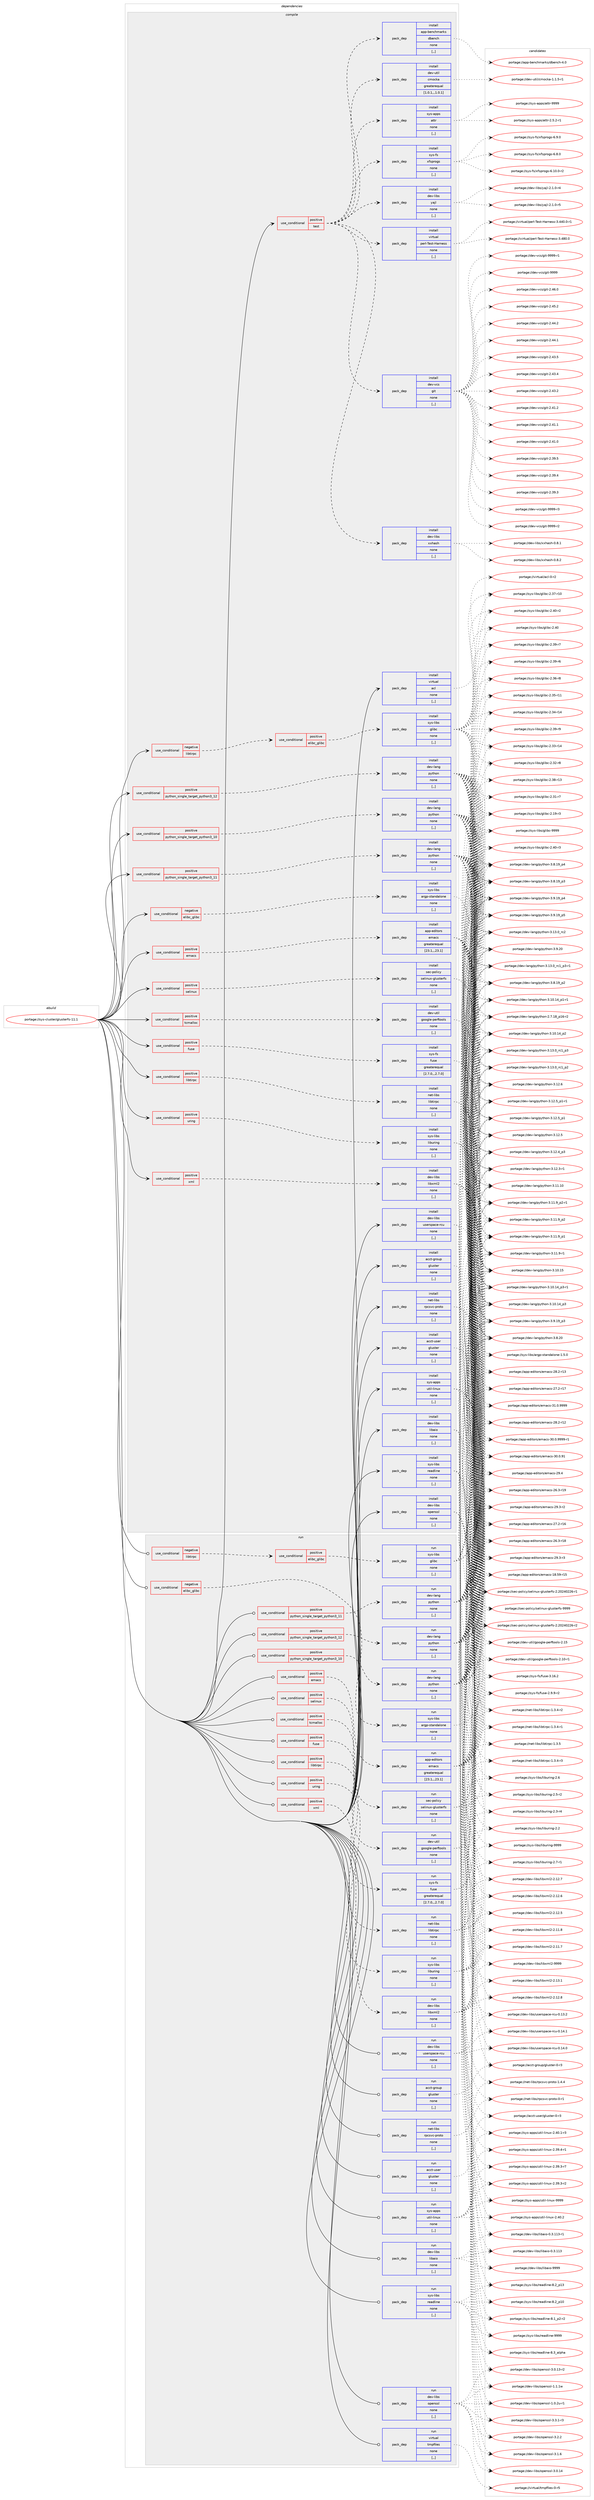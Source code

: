 digraph prolog {

# *************
# Graph options
# *************

newrank=true;
concentrate=true;
compound=true;
graph [rankdir=LR,fontname=Helvetica,fontsize=10,ranksep=1.5];#, ranksep=2.5, nodesep=0.2];
edge  [arrowhead=vee];
node  [fontname=Helvetica,fontsize=10];

# **********
# The ebuild
# **********

subgraph cluster_leftcol {
color=gray;
label=<<i>ebuild</i>>;
id [label="portage://sys-cluster/glusterfs-11.1", color=red, width=4, href="../sys-cluster/glusterfs-11.1.svg"];
}

# ****************
# The dependencies
# ****************

subgraph cluster_midcol {
color=gray;
label=<<i>dependencies</i>>;
subgraph cluster_compile {
fillcolor="#eeeeee";
style=filled;
label=<<i>compile</i>>;
subgraph cond248397 {
dependency941356 [label=<<TABLE BORDER="0" CELLBORDER="1" CELLSPACING="0" CELLPADDING="4"><TR><TD ROWSPAN="3" CELLPADDING="10">use_conditional</TD></TR><TR><TD>negative</TD></TR><TR><TD>elibc_glibc</TD></TR></TABLE>>, shape=none, color=red];
subgraph pack686267 {
dependency941357 [label=<<TABLE BORDER="0" CELLBORDER="1" CELLSPACING="0" CELLPADDING="4" WIDTH="220"><TR><TD ROWSPAN="6" CELLPADDING="30">pack_dep</TD></TR><TR><TD WIDTH="110">install</TD></TR><TR><TD>sys-libs</TD></TR><TR><TD>argp-standalone</TD></TR><TR><TD>none</TD></TR><TR><TD>[,,]</TD></TR></TABLE>>, shape=none, color=blue];
}
dependency941356:e -> dependency941357:w [weight=20,style="dashed",arrowhead="vee"];
}
id:e -> dependency941356:w [weight=20,style="solid",arrowhead="vee"];
subgraph cond248398 {
dependency941358 [label=<<TABLE BORDER="0" CELLBORDER="1" CELLSPACING="0" CELLPADDING="4"><TR><TD ROWSPAN="3" CELLPADDING="10">use_conditional</TD></TR><TR><TD>negative</TD></TR><TR><TD>libtirpc</TD></TR></TABLE>>, shape=none, color=red];
subgraph cond248399 {
dependency941359 [label=<<TABLE BORDER="0" CELLBORDER="1" CELLSPACING="0" CELLPADDING="4"><TR><TD ROWSPAN="3" CELLPADDING="10">use_conditional</TD></TR><TR><TD>positive</TD></TR><TR><TD>elibc_glibc</TD></TR></TABLE>>, shape=none, color=red];
subgraph pack686268 {
dependency941360 [label=<<TABLE BORDER="0" CELLBORDER="1" CELLSPACING="0" CELLPADDING="4" WIDTH="220"><TR><TD ROWSPAN="6" CELLPADDING="30">pack_dep</TD></TR><TR><TD WIDTH="110">install</TD></TR><TR><TD>sys-libs</TD></TR><TR><TD>glibc</TD></TR><TR><TD>none</TD></TR><TR><TD>[,,]</TD></TR></TABLE>>, shape=none, color=blue];
}
dependency941359:e -> dependency941360:w [weight=20,style="dashed",arrowhead="vee"];
}
dependency941358:e -> dependency941359:w [weight=20,style="dashed",arrowhead="vee"];
}
id:e -> dependency941358:w [weight=20,style="solid",arrowhead="vee"];
subgraph cond248400 {
dependency941361 [label=<<TABLE BORDER="0" CELLBORDER="1" CELLSPACING="0" CELLPADDING="4"><TR><TD ROWSPAN="3" CELLPADDING="10">use_conditional</TD></TR><TR><TD>positive</TD></TR><TR><TD>emacs</TD></TR></TABLE>>, shape=none, color=red];
subgraph pack686269 {
dependency941362 [label=<<TABLE BORDER="0" CELLBORDER="1" CELLSPACING="0" CELLPADDING="4" WIDTH="220"><TR><TD ROWSPAN="6" CELLPADDING="30">pack_dep</TD></TR><TR><TD WIDTH="110">install</TD></TR><TR><TD>app-editors</TD></TR><TR><TD>emacs</TD></TR><TR><TD>greaterequal</TD></TR><TR><TD>[23.1,,,23.1]</TD></TR></TABLE>>, shape=none, color=blue];
}
dependency941361:e -> dependency941362:w [weight=20,style="dashed",arrowhead="vee"];
}
id:e -> dependency941361:w [weight=20,style="solid",arrowhead="vee"];
subgraph cond248401 {
dependency941363 [label=<<TABLE BORDER="0" CELLBORDER="1" CELLSPACING="0" CELLPADDING="4"><TR><TD ROWSPAN="3" CELLPADDING="10">use_conditional</TD></TR><TR><TD>positive</TD></TR><TR><TD>fuse</TD></TR></TABLE>>, shape=none, color=red];
subgraph pack686270 {
dependency941364 [label=<<TABLE BORDER="0" CELLBORDER="1" CELLSPACING="0" CELLPADDING="4" WIDTH="220"><TR><TD ROWSPAN="6" CELLPADDING="30">pack_dep</TD></TR><TR><TD WIDTH="110">install</TD></TR><TR><TD>sys-fs</TD></TR><TR><TD>fuse</TD></TR><TR><TD>greaterequal</TD></TR><TR><TD>[2.7.0,,,2.7.0]</TD></TR></TABLE>>, shape=none, color=blue];
}
dependency941363:e -> dependency941364:w [weight=20,style="dashed",arrowhead="vee"];
}
id:e -> dependency941363:w [weight=20,style="solid",arrowhead="vee"];
subgraph cond248402 {
dependency941365 [label=<<TABLE BORDER="0" CELLBORDER="1" CELLSPACING="0" CELLPADDING="4"><TR><TD ROWSPAN="3" CELLPADDING="10">use_conditional</TD></TR><TR><TD>positive</TD></TR><TR><TD>libtirpc</TD></TR></TABLE>>, shape=none, color=red];
subgraph pack686271 {
dependency941366 [label=<<TABLE BORDER="0" CELLBORDER="1" CELLSPACING="0" CELLPADDING="4" WIDTH="220"><TR><TD ROWSPAN="6" CELLPADDING="30">pack_dep</TD></TR><TR><TD WIDTH="110">install</TD></TR><TR><TD>net-libs</TD></TR><TR><TD>libtirpc</TD></TR><TR><TD>none</TD></TR><TR><TD>[,,]</TD></TR></TABLE>>, shape=none, color=blue];
}
dependency941365:e -> dependency941366:w [weight=20,style="dashed",arrowhead="vee"];
}
id:e -> dependency941365:w [weight=20,style="solid",arrowhead="vee"];
subgraph cond248403 {
dependency941367 [label=<<TABLE BORDER="0" CELLBORDER="1" CELLSPACING="0" CELLPADDING="4"><TR><TD ROWSPAN="3" CELLPADDING="10">use_conditional</TD></TR><TR><TD>positive</TD></TR><TR><TD>python_single_target_python3_10</TD></TR></TABLE>>, shape=none, color=red];
subgraph pack686272 {
dependency941368 [label=<<TABLE BORDER="0" CELLBORDER="1" CELLSPACING="0" CELLPADDING="4" WIDTH="220"><TR><TD ROWSPAN="6" CELLPADDING="30">pack_dep</TD></TR><TR><TD WIDTH="110">install</TD></TR><TR><TD>dev-lang</TD></TR><TR><TD>python</TD></TR><TR><TD>none</TD></TR><TR><TD>[,,]</TD></TR></TABLE>>, shape=none, color=blue];
}
dependency941367:e -> dependency941368:w [weight=20,style="dashed",arrowhead="vee"];
}
id:e -> dependency941367:w [weight=20,style="solid",arrowhead="vee"];
subgraph cond248404 {
dependency941369 [label=<<TABLE BORDER="0" CELLBORDER="1" CELLSPACING="0" CELLPADDING="4"><TR><TD ROWSPAN="3" CELLPADDING="10">use_conditional</TD></TR><TR><TD>positive</TD></TR><TR><TD>python_single_target_python3_11</TD></TR></TABLE>>, shape=none, color=red];
subgraph pack686273 {
dependency941370 [label=<<TABLE BORDER="0" CELLBORDER="1" CELLSPACING="0" CELLPADDING="4" WIDTH="220"><TR><TD ROWSPAN="6" CELLPADDING="30">pack_dep</TD></TR><TR><TD WIDTH="110">install</TD></TR><TR><TD>dev-lang</TD></TR><TR><TD>python</TD></TR><TR><TD>none</TD></TR><TR><TD>[,,]</TD></TR></TABLE>>, shape=none, color=blue];
}
dependency941369:e -> dependency941370:w [weight=20,style="dashed",arrowhead="vee"];
}
id:e -> dependency941369:w [weight=20,style="solid",arrowhead="vee"];
subgraph cond248405 {
dependency941371 [label=<<TABLE BORDER="0" CELLBORDER="1" CELLSPACING="0" CELLPADDING="4"><TR><TD ROWSPAN="3" CELLPADDING="10">use_conditional</TD></TR><TR><TD>positive</TD></TR><TR><TD>python_single_target_python3_12</TD></TR></TABLE>>, shape=none, color=red];
subgraph pack686274 {
dependency941372 [label=<<TABLE BORDER="0" CELLBORDER="1" CELLSPACING="0" CELLPADDING="4" WIDTH="220"><TR><TD ROWSPAN="6" CELLPADDING="30">pack_dep</TD></TR><TR><TD WIDTH="110">install</TD></TR><TR><TD>dev-lang</TD></TR><TR><TD>python</TD></TR><TR><TD>none</TD></TR><TR><TD>[,,]</TD></TR></TABLE>>, shape=none, color=blue];
}
dependency941371:e -> dependency941372:w [weight=20,style="dashed",arrowhead="vee"];
}
id:e -> dependency941371:w [weight=20,style="solid",arrowhead="vee"];
subgraph cond248406 {
dependency941373 [label=<<TABLE BORDER="0" CELLBORDER="1" CELLSPACING="0" CELLPADDING="4"><TR><TD ROWSPAN="3" CELLPADDING="10">use_conditional</TD></TR><TR><TD>positive</TD></TR><TR><TD>selinux</TD></TR></TABLE>>, shape=none, color=red];
subgraph pack686275 {
dependency941374 [label=<<TABLE BORDER="0" CELLBORDER="1" CELLSPACING="0" CELLPADDING="4" WIDTH="220"><TR><TD ROWSPAN="6" CELLPADDING="30">pack_dep</TD></TR><TR><TD WIDTH="110">install</TD></TR><TR><TD>sec-policy</TD></TR><TR><TD>selinux-glusterfs</TD></TR><TR><TD>none</TD></TR><TR><TD>[,,]</TD></TR></TABLE>>, shape=none, color=blue];
}
dependency941373:e -> dependency941374:w [weight=20,style="dashed",arrowhead="vee"];
}
id:e -> dependency941373:w [weight=20,style="solid",arrowhead="vee"];
subgraph cond248407 {
dependency941375 [label=<<TABLE BORDER="0" CELLBORDER="1" CELLSPACING="0" CELLPADDING="4"><TR><TD ROWSPAN="3" CELLPADDING="10">use_conditional</TD></TR><TR><TD>positive</TD></TR><TR><TD>tcmalloc</TD></TR></TABLE>>, shape=none, color=red];
subgraph pack686276 {
dependency941376 [label=<<TABLE BORDER="0" CELLBORDER="1" CELLSPACING="0" CELLPADDING="4" WIDTH="220"><TR><TD ROWSPAN="6" CELLPADDING="30">pack_dep</TD></TR><TR><TD WIDTH="110">install</TD></TR><TR><TD>dev-util</TD></TR><TR><TD>google-perftools</TD></TR><TR><TD>none</TD></TR><TR><TD>[,,]</TD></TR></TABLE>>, shape=none, color=blue];
}
dependency941375:e -> dependency941376:w [weight=20,style="dashed",arrowhead="vee"];
}
id:e -> dependency941375:w [weight=20,style="solid",arrowhead="vee"];
subgraph cond248408 {
dependency941377 [label=<<TABLE BORDER="0" CELLBORDER="1" CELLSPACING="0" CELLPADDING="4"><TR><TD ROWSPAN="3" CELLPADDING="10">use_conditional</TD></TR><TR><TD>positive</TD></TR><TR><TD>test</TD></TR></TABLE>>, shape=none, color=red];
subgraph pack686277 {
dependency941378 [label=<<TABLE BORDER="0" CELLBORDER="1" CELLSPACING="0" CELLPADDING="4" WIDTH="220"><TR><TD ROWSPAN="6" CELLPADDING="30">pack_dep</TD></TR><TR><TD WIDTH="110">install</TD></TR><TR><TD>dev-util</TD></TR><TR><TD>cmocka</TD></TR><TR><TD>greaterequal</TD></TR><TR><TD>[1.0.1,,,1.0.1]</TD></TR></TABLE>>, shape=none, color=blue];
}
dependency941377:e -> dependency941378:w [weight=20,style="dashed",arrowhead="vee"];
subgraph pack686278 {
dependency941379 [label=<<TABLE BORDER="0" CELLBORDER="1" CELLSPACING="0" CELLPADDING="4" WIDTH="220"><TR><TD ROWSPAN="6" CELLPADDING="30">pack_dep</TD></TR><TR><TD WIDTH="110">install</TD></TR><TR><TD>app-benchmarks</TD></TR><TR><TD>dbench</TD></TR><TR><TD>none</TD></TR><TR><TD>[,,]</TD></TR></TABLE>>, shape=none, color=blue];
}
dependency941377:e -> dependency941379:w [weight=20,style="dashed",arrowhead="vee"];
subgraph pack686279 {
dependency941380 [label=<<TABLE BORDER="0" CELLBORDER="1" CELLSPACING="0" CELLPADDING="4" WIDTH="220"><TR><TD ROWSPAN="6" CELLPADDING="30">pack_dep</TD></TR><TR><TD WIDTH="110">install</TD></TR><TR><TD>dev-libs</TD></TR><TR><TD>xxhash</TD></TR><TR><TD>none</TD></TR><TR><TD>[,,]</TD></TR></TABLE>>, shape=none, color=blue];
}
dependency941377:e -> dependency941380:w [weight=20,style="dashed",arrowhead="vee"];
subgraph pack686280 {
dependency941381 [label=<<TABLE BORDER="0" CELLBORDER="1" CELLSPACING="0" CELLPADDING="4" WIDTH="220"><TR><TD ROWSPAN="6" CELLPADDING="30">pack_dep</TD></TR><TR><TD WIDTH="110">install</TD></TR><TR><TD>dev-vcs</TD></TR><TR><TD>git</TD></TR><TR><TD>none</TD></TR><TR><TD>[,,]</TD></TR></TABLE>>, shape=none, color=blue];
}
dependency941377:e -> dependency941381:w [weight=20,style="dashed",arrowhead="vee"];
subgraph pack686281 {
dependency941382 [label=<<TABLE BORDER="0" CELLBORDER="1" CELLSPACING="0" CELLPADDING="4" WIDTH="220"><TR><TD ROWSPAN="6" CELLPADDING="30">pack_dep</TD></TR><TR><TD WIDTH="110">install</TD></TR><TR><TD>virtual</TD></TR><TR><TD>perl-Test-Harness</TD></TR><TR><TD>none</TD></TR><TR><TD>[,,]</TD></TR></TABLE>>, shape=none, color=blue];
}
dependency941377:e -> dependency941382:w [weight=20,style="dashed",arrowhead="vee"];
subgraph pack686282 {
dependency941383 [label=<<TABLE BORDER="0" CELLBORDER="1" CELLSPACING="0" CELLPADDING="4" WIDTH="220"><TR><TD ROWSPAN="6" CELLPADDING="30">pack_dep</TD></TR><TR><TD WIDTH="110">install</TD></TR><TR><TD>dev-libs</TD></TR><TR><TD>yajl</TD></TR><TR><TD>none</TD></TR><TR><TD>[,,]</TD></TR></TABLE>>, shape=none, color=blue];
}
dependency941377:e -> dependency941383:w [weight=20,style="dashed",arrowhead="vee"];
subgraph pack686283 {
dependency941384 [label=<<TABLE BORDER="0" CELLBORDER="1" CELLSPACING="0" CELLPADDING="4" WIDTH="220"><TR><TD ROWSPAN="6" CELLPADDING="30">pack_dep</TD></TR><TR><TD WIDTH="110">install</TD></TR><TR><TD>sys-fs</TD></TR><TR><TD>xfsprogs</TD></TR><TR><TD>none</TD></TR><TR><TD>[,,]</TD></TR></TABLE>>, shape=none, color=blue];
}
dependency941377:e -> dependency941384:w [weight=20,style="dashed",arrowhead="vee"];
subgraph pack686284 {
dependency941385 [label=<<TABLE BORDER="0" CELLBORDER="1" CELLSPACING="0" CELLPADDING="4" WIDTH="220"><TR><TD ROWSPAN="6" CELLPADDING="30">pack_dep</TD></TR><TR><TD WIDTH="110">install</TD></TR><TR><TD>sys-apps</TD></TR><TR><TD>attr</TD></TR><TR><TD>none</TD></TR><TR><TD>[,,]</TD></TR></TABLE>>, shape=none, color=blue];
}
dependency941377:e -> dependency941385:w [weight=20,style="dashed",arrowhead="vee"];
}
id:e -> dependency941377:w [weight=20,style="solid",arrowhead="vee"];
subgraph cond248409 {
dependency941386 [label=<<TABLE BORDER="0" CELLBORDER="1" CELLSPACING="0" CELLPADDING="4"><TR><TD ROWSPAN="3" CELLPADDING="10">use_conditional</TD></TR><TR><TD>positive</TD></TR><TR><TD>uring</TD></TR></TABLE>>, shape=none, color=red];
subgraph pack686285 {
dependency941387 [label=<<TABLE BORDER="0" CELLBORDER="1" CELLSPACING="0" CELLPADDING="4" WIDTH="220"><TR><TD ROWSPAN="6" CELLPADDING="30">pack_dep</TD></TR><TR><TD WIDTH="110">install</TD></TR><TR><TD>sys-libs</TD></TR><TR><TD>liburing</TD></TR><TR><TD>none</TD></TR><TR><TD>[,,]</TD></TR></TABLE>>, shape=none, color=blue];
}
dependency941386:e -> dependency941387:w [weight=20,style="dashed",arrowhead="vee"];
}
id:e -> dependency941386:w [weight=20,style="solid",arrowhead="vee"];
subgraph cond248410 {
dependency941388 [label=<<TABLE BORDER="0" CELLBORDER="1" CELLSPACING="0" CELLPADDING="4"><TR><TD ROWSPAN="3" CELLPADDING="10">use_conditional</TD></TR><TR><TD>positive</TD></TR><TR><TD>xml</TD></TR></TABLE>>, shape=none, color=red];
subgraph pack686286 {
dependency941389 [label=<<TABLE BORDER="0" CELLBORDER="1" CELLSPACING="0" CELLPADDING="4" WIDTH="220"><TR><TD ROWSPAN="6" CELLPADDING="30">pack_dep</TD></TR><TR><TD WIDTH="110">install</TD></TR><TR><TD>dev-libs</TD></TR><TR><TD>libxml2</TD></TR><TR><TD>none</TD></TR><TR><TD>[,,]</TD></TR></TABLE>>, shape=none, color=blue];
}
dependency941388:e -> dependency941389:w [weight=20,style="dashed",arrowhead="vee"];
}
id:e -> dependency941388:w [weight=20,style="solid",arrowhead="vee"];
subgraph pack686287 {
dependency941390 [label=<<TABLE BORDER="0" CELLBORDER="1" CELLSPACING="0" CELLPADDING="4" WIDTH="220"><TR><TD ROWSPAN="6" CELLPADDING="30">pack_dep</TD></TR><TR><TD WIDTH="110">install</TD></TR><TR><TD>acct-group</TD></TR><TR><TD>gluster</TD></TR><TR><TD>none</TD></TR><TR><TD>[,,]</TD></TR></TABLE>>, shape=none, color=blue];
}
id:e -> dependency941390:w [weight=20,style="solid",arrowhead="vee"];
subgraph pack686288 {
dependency941391 [label=<<TABLE BORDER="0" CELLBORDER="1" CELLSPACING="0" CELLPADDING="4" WIDTH="220"><TR><TD ROWSPAN="6" CELLPADDING="30">pack_dep</TD></TR><TR><TD WIDTH="110">install</TD></TR><TR><TD>acct-user</TD></TR><TR><TD>gluster</TD></TR><TR><TD>none</TD></TR><TR><TD>[,,]</TD></TR></TABLE>>, shape=none, color=blue];
}
id:e -> dependency941391:w [weight=20,style="solid",arrowhead="vee"];
subgraph pack686289 {
dependency941392 [label=<<TABLE BORDER="0" CELLBORDER="1" CELLSPACING="0" CELLPADDING="4" WIDTH="220"><TR><TD ROWSPAN="6" CELLPADDING="30">pack_dep</TD></TR><TR><TD WIDTH="110">install</TD></TR><TR><TD>dev-libs</TD></TR><TR><TD>libaio</TD></TR><TR><TD>none</TD></TR><TR><TD>[,,]</TD></TR></TABLE>>, shape=none, color=blue];
}
id:e -> dependency941392:w [weight=20,style="solid",arrowhead="vee"];
subgraph pack686290 {
dependency941393 [label=<<TABLE BORDER="0" CELLBORDER="1" CELLSPACING="0" CELLPADDING="4" WIDTH="220"><TR><TD ROWSPAN="6" CELLPADDING="30">pack_dep</TD></TR><TR><TD WIDTH="110">install</TD></TR><TR><TD>dev-libs</TD></TR><TR><TD>openssl</TD></TR><TR><TD>none</TD></TR><TR><TD>[,,]</TD></TR></TABLE>>, shape=none, color=blue];
}
id:e -> dependency941393:w [weight=20,style="solid",arrowhead="vee"];
subgraph pack686291 {
dependency941394 [label=<<TABLE BORDER="0" CELLBORDER="1" CELLSPACING="0" CELLPADDING="4" WIDTH="220"><TR><TD ROWSPAN="6" CELLPADDING="30">pack_dep</TD></TR><TR><TD WIDTH="110">install</TD></TR><TR><TD>dev-libs</TD></TR><TR><TD>userspace-rcu</TD></TR><TR><TD>none</TD></TR><TR><TD>[,,]</TD></TR></TABLE>>, shape=none, color=blue];
}
id:e -> dependency941394:w [weight=20,style="solid",arrowhead="vee"];
subgraph pack686292 {
dependency941395 [label=<<TABLE BORDER="0" CELLBORDER="1" CELLSPACING="0" CELLPADDING="4" WIDTH="220"><TR><TD ROWSPAN="6" CELLPADDING="30">pack_dep</TD></TR><TR><TD WIDTH="110">install</TD></TR><TR><TD>net-libs</TD></TR><TR><TD>rpcsvc-proto</TD></TR><TR><TD>none</TD></TR><TR><TD>[,,]</TD></TR></TABLE>>, shape=none, color=blue];
}
id:e -> dependency941395:w [weight=20,style="solid",arrowhead="vee"];
subgraph pack686293 {
dependency941396 [label=<<TABLE BORDER="0" CELLBORDER="1" CELLSPACING="0" CELLPADDING="4" WIDTH="220"><TR><TD ROWSPAN="6" CELLPADDING="30">pack_dep</TD></TR><TR><TD WIDTH="110">install</TD></TR><TR><TD>sys-apps</TD></TR><TR><TD>util-linux</TD></TR><TR><TD>none</TD></TR><TR><TD>[,,]</TD></TR></TABLE>>, shape=none, color=blue];
}
id:e -> dependency941396:w [weight=20,style="solid",arrowhead="vee"];
subgraph pack686294 {
dependency941397 [label=<<TABLE BORDER="0" CELLBORDER="1" CELLSPACING="0" CELLPADDING="4" WIDTH="220"><TR><TD ROWSPAN="6" CELLPADDING="30">pack_dep</TD></TR><TR><TD WIDTH="110">install</TD></TR><TR><TD>sys-libs</TD></TR><TR><TD>readline</TD></TR><TR><TD>none</TD></TR><TR><TD>[,,]</TD></TR></TABLE>>, shape=none, color=blue];
}
id:e -> dependency941397:w [weight=20,style="solid",arrowhead="vee"];
subgraph pack686295 {
dependency941398 [label=<<TABLE BORDER="0" CELLBORDER="1" CELLSPACING="0" CELLPADDING="4" WIDTH="220"><TR><TD ROWSPAN="6" CELLPADDING="30">pack_dep</TD></TR><TR><TD WIDTH="110">install</TD></TR><TR><TD>virtual</TD></TR><TR><TD>acl</TD></TR><TR><TD>none</TD></TR><TR><TD>[,,]</TD></TR></TABLE>>, shape=none, color=blue];
}
id:e -> dependency941398:w [weight=20,style="solid",arrowhead="vee"];
}
subgraph cluster_compileandrun {
fillcolor="#eeeeee";
style=filled;
label=<<i>compile and run</i>>;
}
subgraph cluster_run {
fillcolor="#eeeeee";
style=filled;
label=<<i>run</i>>;
subgraph cond248411 {
dependency941399 [label=<<TABLE BORDER="0" CELLBORDER="1" CELLSPACING="0" CELLPADDING="4"><TR><TD ROWSPAN="3" CELLPADDING="10">use_conditional</TD></TR><TR><TD>negative</TD></TR><TR><TD>elibc_glibc</TD></TR></TABLE>>, shape=none, color=red];
subgraph pack686296 {
dependency941400 [label=<<TABLE BORDER="0" CELLBORDER="1" CELLSPACING="0" CELLPADDING="4" WIDTH="220"><TR><TD ROWSPAN="6" CELLPADDING="30">pack_dep</TD></TR><TR><TD WIDTH="110">run</TD></TR><TR><TD>sys-libs</TD></TR><TR><TD>argp-standalone</TD></TR><TR><TD>none</TD></TR><TR><TD>[,,]</TD></TR></TABLE>>, shape=none, color=blue];
}
dependency941399:e -> dependency941400:w [weight=20,style="dashed",arrowhead="vee"];
}
id:e -> dependency941399:w [weight=20,style="solid",arrowhead="odot"];
subgraph cond248412 {
dependency941401 [label=<<TABLE BORDER="0" CELLBORDER="1" CELLSPACING="0" CELLPADDING="4"><TR><TD ROWSPAN="3" CELLPADDING="10">use_conditional</TD></TR><TR><TD>negative</TD></TR><TR><TD>libtirpc</TD></TR></TABLE>>, shape=none, color=red];
subgraph cond248413 {
dependency941402 [label=<<TABLE BORDER="0" CELLBORDER="1" CELLSPACING="0" CELLPADDING="4"><TR><TD ROWSPAN="3" CELLPADDING="10">use_conditional</TD></TR><TR><TD>positive</TD></TR><TR><TD>elibc_glibc</TD></TR></TABLE>>, shape=none, color=red];
subgraph pack686297 {
dependency941403 [label=<<TABLE BORDER="0" CELLBORDER="1" CELLSPACING="0" CELLPADDING="4" WIDTH="220"><TR><TD ROWSPAN="6" CELLPADDING="30">pack_dep</TD></TR><TR><TD WIDTH="110">run</TD></TR><TR><TD>sys-libs</TD></TR><TR><TD>glibc</TD></TR><TR><TD>none</TD></TR><TR><TD>[,,]</TD></TR></TABLE>>, shape=none, color=blue];
}
dependency941402:e -> dependency941403:w [weight=20,style="dashed",arrowhead="vee"];
}
dependency941401:e -> dependency941402:w [weight=20,style="dashed",arrowhead="vee"];
}
id:e -> dependency941401:w [weight=20,style="solid",arrowhead="odot"];
subgraph cond248414 {
dependency941404 [label=<<TABLE BORDER="0" CELLBORDER="1" CELLSPACING="0" CELLPADDING="4"><TR><TD ROWSPAN="3" CELLPADDING="10">use_conditional</TD></TR><TR><TD>positive</TD></TR><TR><TD>emacs</TD></TR></TABLE>>, shape=none, color=red];
subgraph pack686298 {
dependency941405 [label=<<TABLE BORDER="0" CELLBORDER="1" CELLSPACING="0" CELLPADDING="4" WIDTH="220"><TR><TD ROWSPAN="6" CELLPADDING="30">pack_dep</TD></TR><TR><TD WIDTH="110">run</TD></TR><TR><TD>app-editors</TD></TR><TR><TD>emacs</TD></TR><TR><TD>greaterequal</TD></TR><TR><TD>[23.1,,,23.1]</TD></TR></TABLE>>, shape=none, color=blue];
}
dependency941404:e -> dependency941405:w [weight=20,style="dashed",arrowhead="vee"];
}
id:e -> dependency941404:w [weight=20,style="solid",arrowhead="odot"];
subgraph cond248415 {
dependency941406 [label=<<TABLE BORDER="0" CELLBORDER="1" CELLSPACING="0" CELLPADDING="4"><TR><TD ROWSPAN="3" CELLPADDING="10">use_conditional</TD></TR><TR><TD>positive</TD></TR><TR><TD>fuse</TD></TR></TABLE>>, shape=none, color=red];
subgraph pack686299 {
dependency941407 [label=<<TABLE BORDER="0" CELLBORDER="1" CELLSPACING="0" CELLPADDING="4" WIDTH="220"><TR><TD ROWSPAN="6" CELLPADDING="30">pack_dep</TD></TR><TR><TD WIDTH="110">run</TD></TR><TR><TD>sys-fs</TD></TR><TR><TD>fuse</TD></TR><TR><TD>greaterequal</TD></TR><TR><TD>[2.7.0,,,2.7.0]</TD></TR></TABLE>>, shape=none, color=blue];
}
dependency941406:e -> dependency941407:w [weight=20,style="dashed",arrowhead="vee"];
}
id:e -> dependency941406:w [weight=20,style="solid",arrowhead="odot"];
subgraph cond248416 {
dependency941408 [label=<<TABLE BORDER="0" CELLBORDER="1" CELLSPACING="0" CELLPADDING="4"><TR><TD ROWSPAN="3" CELLPADDING="10">use_conditional</TD></TR><TR><TD>positive</TD></TR><TR><TD>libtirpc</TD></TR></TABLE>>, shape=none, color=red];
subgraph pack686300 {
dependency941409 [label=<<TABLE BORDER="0" CELLBORDER="1" CELLSPACING="0" CELLPADDING="4" WIDTH="220"><TR><TD ROWSPAN="6" CELLPADDING="30">pack_dep</TD></TR><TR><TD WIDTH="110">run</TD></TR><TR><TD>net-libs</TD></TR><TR><TD>libtirpc</TD></TR><TR><TD>none</TD></TR><TR><TD>[,,]</TD></TR></TABLE>>, shape=none, color=blue];
}
dependency941408:e -> dependency941409:w [weight=20,style="dashed",arrowhead="vee"];
}
id:e -> dependency941408:w [weight=20,style="solid",arrowhead="odot"];
subgraph cond248417 {
dependency941410 [label=<<TABLE BORDER="0" CELLBORDER="1" CELLSPACING="0" CELLPADDING="4"><TR><TD ROWSPAN="3" CELLPADDING="10">use_conditional</TD></TR><TR><TD>positive</TD></TR><TR><TD>python_single_target_python3_10</TD></TR></TABLE>>, shape=none, color=red];
subgraph pack686301 {
dependency941411 [label=<<TABLE BORDER="0" CELLBORDER="1" CELLSPACING="0" CELLPADDING="4" WIDTH="220"><TR><TD ROWSPAN="6" CELLPADDING="30">pack_dep</TD></TR><TR><TD WIDTH="110">run</TD></TR><TR><TD>dev-lang</TD></TR><TR><TD>python</TD></TR><TR><TD>none</TD></TR><TR><TD>[,,]</TD></TR></TABLE>>, shape=none, color=blue];
}
dependency941410:e -> dependency941411:w [weight=20,style="dashed",arrowhead="vee"];
}
id:e -> dependency941410:w [weight=20,style="solid",arrowhead="odot"];
subgraph cond248418 {
dependency941412 [label=<<TABLE BORDER="0" CELLBORDER="1" CELLSPACING="0" CELLPADDING="4"><TR><TD ROWSPAN="3" CELLPADDING="10">use_conditional</TD></TR><TR><TD>positive</TD></TR><TR><TD>python_single_target_python3_11</TD></TR></TABLE>>, shape=none, color=red];
subgraph pack686302 {
dependency941413 [label=<<TABLE BORDER="0" CELLBORDER="1" CELLSPACING="0" CELLPADDING="4" WIDTH="220"><TR><TD ROWSPAN="6" CELLPADDING="30">pack_dep</TD></TR><TR><TD WIDTH="110">run</TD></TR><TR><TD>dev-lang</TD></TR><TR><TD>python</TD></TR><TR><TD>none</TD></TR><TR><TD>[,,]</TD></TR></TABLE>>, shape=none, color=blue];
}
dependency941412:e -> dependency941413:w [weight=20,style="dashed",arrowhead="vee"];
}
id:e -> dependency941412:w [weight=20,style="solid",arrowhead="odot"];
subgraph cond248419 {
dependency941414 [label=<<TABLE BORDER="0" CELLBORDER="1" CELLSPACING="0" CELLPADDING="4"><TR><TD ROWSPAN="3" CELLPADDING="10">use_conditional</TD></TR><TR><TD>positive</TD></TR><TR><TD>python_single_target_python3_12</TD></TR></TABLE>>, shape=none, color=red];
subgraph pack686303 {
dependency941415 [label=<<TABLE BORDER="0" CELLBORDER="1" CELLSPACING="0" CELLPADDING="4" WIDTH="220"><TR><TD ROWSPAN="6" CELLPADDING="30">pack_dep</TD></TR><TR><TD WIDTH="110">run</TD></TR><TR><TD>dev-lang</TD></TR><TR><TD>python</TD></TR><TR><TD>none</TD></TR><TR><TD>[,,]</TD></TR></TABLE>>, shape=none, color=blue];
}
dependency941414:e -> dependency941415:w [weight=20,style="dashed",arrowhead="vee"];
}
id:e -> dependency941414:w [weight=20,style="solid",arrowhead="odot"];
subgraph cond248420 {
dependency941416 [label=<<TABLE BORDER="0" CELLBORDER="1" CELLSPACING="0" CELLPADDING="4"><TR><TD ROWSPAN="3" CELLPADDING="10">use_conditional</TD></TR><TR><TD>positive</TD></TR><TR><TD>selinux</TD></TR></TABLE>>, shape=none, color=red];
subgraph pack686304 {
dependency941417 [label=<<TABLE BORDER="0" CELLBORDER="1" CELLSPACING="0" CELLPADDING="4" WIDTH="220"><TR><TD ROWSPAN="6" CELLPADDING="30">pack_dep</TD></TR><TR><TD WIDTH="110">run</TD></TR><TR><TD>sec-policy</TD></TR><TR><TD>selinux-glusterfs</TD></TR><TR><TD>none</TD></TR><TR><TD>[,,]</TD></TR></TABLE>>, shape=none, color=blue];
}
dependency941416:e -> dependency941417:w [weight=20,style="dashed",arrowhead="vee"];
}
id:e -> dependency941416:w [weight=20,style="solid",arrowhead="odot"];
subgraph cond248421 {
dependency941418 [label=<<TABLE BORDER="0" CELLBORDER="1" CELLSPACING="0" CELLPADDING="4"><TR><TD ROWSPAN="3" CELLPADDING="10">use_conditional</TD></TR><TR><TD>positive</TD></TR><TR><TD>tcmalloc</TD></TR></TABLE>>, shape=none, color=red];
subgraph pack686305 {
dependency941419 [label=<<TABLE BORDER="0" CELLBORDER="1" CELLSPACING="0" CELLPADDING="4" WIDTH="220"><TR><TD ROWSPAN="6" CELLPADDING="30">pack_dep</TD></TR><TR><TD WIDTH="110">run</TD></TR><TR><TD>dev-util</TD></TR><TR><TD>google-perftools</TD></TR><TR><TD>none</TD></TR><TR><TD>[,,]</TD></TR></TABLE>>, shape=none, color=blue];
}
dependency941418:e -> dependency941419:w [weight=20,style="dashed",arrowhead="vee"];
}
id:e -> dependency941418:w [weight=20,style="solid",arrowhead="odot"];
subgraph cond248422 {
dependency941420 [label=<<TABLE BORDER="0" CELLBORDER="1" CELLSPACING="0" CELLPADDING="4"><TR><TD ROWSPAN="3" CELLPADDING="10">use_conditional</TD></TR><TR><TD>positive</TD></TR><TR><TD>uring</TD></TR></TABLE>>, shape=none, color=red];
subgraph pack686306 {
dependency941421 [label=<<TABLE BORDER="0" CELLBORDER="1" CELLSPACING="0" CELLPADDING="4" WIDTH="220"><TR><TD ROWSPAN="6" CELLPADDING="30">pack_dep</TD></TR><TR><TD WIDTH="110">run</TD></TR><TR><TD>sys-libs</TD></TR><TR><TD>liburing</TD></TR><TR><TD>none</TD></TR><TR><TD>[,,]</TD></TR></TABLE>>, shape=none, color=blue];
}
dependency941420:e -> dependency941421:w [weight=20,style="dashed",arrowhead="vee"];
}
id:e -> dependency941420:w [weight=20,style="solid",arrowhead="odot"];
subgraph cond248423 {
dependency941422 [label=<<TABLE BORDER="0" CELLBORDER="1" CELLSPACING="0" CELLPADDING="4"><TR><TD ROWSPAN="3" CELLPADDING="10">use_conditional</TD></TR><TR><TD>positive</TD></TR><TR><TD>xml</TD></TR></TABLE>>, shape=none, color=red];
subgraph pack686307 {
dependency941423 [label=<<TABLE BORDER="0" CELLBORDER="1" CELLSPACING="0" CELLPADDING="4" WIDTH="220"><TR><TD ROWSPAN="6" CELLPADDING="30">pack_dep</TD></TR><TR><TD WIDTH="110">run</TD></TR><TR><TD>dev-libs</TD></TR><TR><TD>libxml2</TD></TR><TR><TD>none</TD></TR><TR><TD>[,,]</TD></TR></TABLE>>, shape=none, color=blue];
}
dependency941422:e -> dependency941423:w [weight=20,style="dashed",arrowhead="vee"];
}
id:e -> dependency941422:w [weight=20,style="solid",arrowhead="odot"];
subgraph pack686308 {
dependency941424 [label=<<TABLE BORDER="0" CELLBORDER="1" CELLSPACING="0" CELLPADDING="4" WIDTH="220"><TR><TD ROWSPAN="6" CELLPADDING="30">pack_dep</TD></TR><TR><TD WIDTH="110">run</TD></TR><TR><TD>acct-group</TD></TR><TR><TD>gluster</TD></TR><TR><TD>none</TD></TR><TR><TD>[,,]</TD></TR></TABLE>>, shape=none, color=blue];
}
id:e -> dependency941424:w [weight=20,style="solid",arrowhead="odot"];
subgraph pack686309 {
dependency941425 [label=<<TABLE BORDER="0" CELLBORDER="1" CELLSPACING="0" CELLPADDING="4" WIDTH="220"><TR><TD ROWSPAN="6" CELLPADDING="30">pack_dep</TD></TR><TR><TD WIDTH="110">run</TD></TR><TR><TD>acct-user</TD></TR><TR><TD>gluster</TD></TR><TR><TD>none</TD></TR><TR><TD>[,,]</TD></TR></TABLE>>, shape=none, color=blue];
}
id:e -> dependency941425:w [weight=20,style="solid",arrowhead="odot"];
subgraph pack686310 {
dependency941426 [label=<<TABLE BORDER="0" CELLBORDER="1" CELLSPACING="0" CELLPADDING="4" WIDTH="220"><TR><TD ROWSPAN="6" CELLPADDING="30">pack_dep</TD></TR><TR><TD WIDTH="110">run</TD></TR><TR><TD>dev-libs</TD></TR><TR><TD>libaio</TD></TR><TR><TD>none</TD></TR><TR><TD>[,,]</TD></TR></TABLE>>, shape=none, color=blue];
}
id:e -> dependency941426:w [weight=20,style="solid",arrowhead="odot"];
subgraph pack686311 {
dependency941427 [label=<<TABLE BORDER="0" CELLBORDER="1" CELLSPACING="0" CELLPADDING="4" WIDTH="220"><TR><TD ROWSPAN="6" CELLPADDING="30">pack_dep</TD></TR><TR><TD WIDTH="110">run</TD></TR><TR><TD>dev-libs</TD></TR><TR><TD>openssl</TD></TR><TR><TD>none</TD></TR><TR><TD>[,,]</TD></TR></TABLE>>, shape=none, color=blue];
}
id:e -> dependency941427:w [weight=20,style="solid",arrowhead="odot"];
subgraph pack686312 {
dependency941428 [label=<<TABLE BORDER="0" CELLBORDER="1" CELLSPACING="0" CELLPADDING="4" WIDTH="220"><TR><TD ROWSPAN="6" CELLPADDING="30">pack_dep</TD></TR><TR><TD WIDTH="110">run</TD></TR><TR><TD>dev-libs</TD></TR><TR><TD>userspace-rcu</TD></TR><TR><TD>none</TD></TR><TR><TD>[,,]</TD></TR></TABLE>>, shape=none, color=blue];
}
id:e -> dependency941428:w [weight=20,style="solid",arrowhead="odot"];
subgraph pack686313 {
dependency941429 [label=<<TABLE BORDER="0" CELLBORDER="1" CELLSPACING="0" CELLPADDING="4" WIDTH="220"><TR><TD ROWSPAN="6" CELLPADDING="30">pack_dep</TD></TR><TR><TD WIDTH="110">run</TD></TR><TR><TD>net-libs</TD></TR><TR><TD>rpcsvc-proto</TD></TR><TR><TD>none</TD></TR><TR><TD>[,,]</TD></TR></TABLE>>, shape=none, color=blue];
}
id:e -> dependency941429:w [weight=20,style="solid",arrowhead="odot"];
subgraph pack686314 {
dependency941430 [label=<<TABLE BORDER="0" CELLBORDER="1" CELLSPACING="0" CELLPADDING="4" WIDTH="220"><TR><TD ROWSPAN="6" CELLPADDING="30">pack_dep</TD></TR><TR><TD WIDTH="110">run</TD></TR><TR><TD>sys-apps</TD></TR><TR><TD>util-linux</TD></TR><TR><TD>none</TD></TR><TR><TD>[,,]</TD></TR></TABLE>>, shape=none, color=blue];
}
id:e -> dependency941430:w [weight=20,style="solid",arrowhead="odot"];
subgraph pack686315 {
dependency941431 [label=<<TABLE BORDER="0" CELLBORDER="1" CELLSPACING="0" CELLPADDING="4" WIDTH="220"><TR><TD ROWSPAN="6" CELLPADDING="30">pack_dep</TD></TR><TR><TD WIDTH="110">run</TD></TR><TR><TD>sys-libs</TD></TR><TR><TD>readline</TD></TR><TR><TD>none</TD></TR><TR><TD>[,,]</TD></TR></TABLE>>, shape=none, color=blue];
}
id:e -> dependency941431:w [weight=20,style="solid",arrowhead="odot"];
subgraph pack686316 {
dependency941432 [label=<<TABLE BORDER="0" CELLBORDER="1" CELLSPACING="0" CELLPADDING="4" WIDTH="220"><TR><TD ROWSPAN="6" CELLPADDING="30">pack_dep</TD></TR><TR><TD WIDTH="110">run</TD></TR><TR><TD>virtual</TD></TR><TR><TD>tmpfiles</TD></TR><TR><TD>none</TD></TR><TR><TD>[,,]</TD></TR></TABLE>>, shape=none, color=blue];
}
id:e -> dependency941432:w [weight=20,style="solid",arrowhead="odot"];
}
}

# **************
# The candidates
# **************

subgraph cluster_choices {
rank=same;
color=gray;
label=<<i>candidates</i>>;

subgraph choice686267 {
color=black;
nodesep=1;
choice11512111545108105981154797114103112451151169711010097108111110101454946534648 [label="portage://sys-libs/argp-standalone-1.5.0", color=red, width=4,href="../sys-libs/argp-standalone-1.5.0.svg"];
dependency941357:e -> choice11512111545108105981154797114103112451151169711010097108111110101454946534648:w [style=dotted,weight="100"];
}
subgraph choice686268 {
color=black;
nodesep=1;
choice11512111545108105981154710310810598994557575757 [label="portage://sys-libs/glibc-9999", color=red, width=4,href="../sys-libs/glibc-9999.svg"];
choice115121115451081059811547103108105989945504652484511451 [label="portage://sys-libs/glibc-2.40-r3", color=red, width=4,href="../sys-libs/glibc-2.40-r3.svg"];
choice115121115451081059811547103108105989945504652484511450 [label="portage://sys-libs/glibc-2.40-r2", color=red, width=4,href="../sys-libs/glibc-2.40-r2.svg"];
choice11512111545108105981154710310810598994550465248 [label="portage://sys-libs/glibc-2.40", color=red, width=4,href="../sys-libs/glibc-2.40.svg"];
choice115121115451081059811547103108105989945504651574511457 [label="portage://sys-libs/glibc-2.39-r9", color=red, width=4,href="../sys-libs/glibc-2.39-r9.svg"];
choice115121115451081059811547103108105989945504651574511455 [label="portage://sys-libs/glibc-2.39-r7", color=red, width=4,href="../sys-libs/glibc-2.39-r7.svg"];
choice115121115451081059811547103108105989945504651574511454 [label="portage://sys-libs/glibc-2.39-r6", color=red, width=4,href="../sys-libs/glibc-2.39-r6.svg"];
choice11512111545108105981154710310810598994550465156451144951 [label="portage://sys-libs/glibc-2.38-r13", color=red, width=4,href="../sys-libs/glibc-2.38-r13.svg"];
choice11512111545108105981154710310810598994550465155451144948 [label="portage://sys-libs/glibc-2.37-r10", color=red, width=4,href="../sys-libs/glibc-2.37-r10.svg"];
choice115121115451081059811547103108105989945504651544511456 [label="portage://sys-libs/glibc-2.36-r8", color=red, width=4,href="../sys-libs/glibc-2.36-r8.svg"];
choice11512111545108105981154710310810598994550465153451144949 [label="portage://sys-libs/glibc-2.35-r11", color=red, width=4,href="../sys-libs/glibc-2.35-r11.svg"];
choice11512111545108105981154710310810598994550465152451144952 [label="portage://sys-libs/glibc-2.34-r14", color=red, width=4,href="../sys-libs/glibc-2.34-r14.svg"];
choice11512111545108105981154710310810598994550465151451144952 [label="portage://sys-libs/glibc-2.33-r14", color=red, width=4,href="../sys-libs/glibc-2.33-r14.svg"];
choice115121115451081059811547103108105989945504651504511456 [label="portage://sys-libs/glibc-2.32-r8", color=red, width=4,href="../sys-libs/glibc-2.32-r8.svg"];
choice115121115451081059811547103108105989945504651494511455 [label="portage://sys-libs/glibc-2.31-r7", color=red, width=4,href="../sys-libs/glibc-2.31-r7.svg"];
choice115121115451081059811547103108105989945504649574511451 [label="portage://sys-libs/glibc-2.19-r3", color=red, width=4,href="../sys-libs/glibc-2.19-r3.svg"];
dependency941360:e -> choice11512111545108105981154710310810598994557575757:w [style=dotted,weight="100"];
dependency941360:e -> choice115121115451081059811547103108105989945504652484511451:w [style=dotted,weight="100"];
dependency941360:e -> choice115121115451081059811547103108105989945504652484511450:w [style=dotted,weight="100"];
dependency941360:e -> choice11512111545108105981154710310810598994550465248:w [style=dotted,weight="100"];
dependency941360:e -> choice115121115451081059811547103108105989945504651574511457:w [style=dotted,weight="100"];
dependency941360:e -> choice115121115451081059811547103108105989945504651574511455:w [style=dotted,weight="100"];
dependency941360:e -> choice115121115451081059811547103108105989945504651574511454:w [style=dotted,weight="100"];
dependency941360:e -> choice11512111545108105981154710310810598994550465156451144951:w [style=dotted,weight="100"];
dependency941360:e -> choice11512111545108105981154710310810598994550465155451144948:w [style=dotted,weight="100"];
dependency941360:e -> choice115121115451081059811547103108105989945504651544511456:w [style=dotted,weight="100"];
dependency941360:e -> choice11512111545108105981154710310810598994550465153451144949:w [style=dotted,weight="100"];
dependency941360:e -> choice11512111545108105981154710310810598994550465152451144952:w [style=dotted,weight="100"];
dependency941360:e -> choice11512111545108105981154710310810598994550465151451144952:w [style=dotted,weight="100"];
dependency941360:e -> choice115121115451081059811547103108105989945504651504511456:w [style=dotted,weight="100"];
dependency941360:e -> choice115121115451081059811547103108105989945504651494511455:w [style=dotted,weight="100"];
dependency941360:e -> choice115121115451081059811547103108105989945504649574511451:w [style=dotted,weight="100"];
}
subgraph choice686269 {
color=black;
nodesep=1;
choice971121124510110010511611111411547101109979911545514946484657575757 [label="portage://app-editors/emacs-31.0.9999", color=red, width=4,href="../app-editors/emacs-31.0.9999.svg"];
choice9711211245101100105116111114115471011099799115455148464846575757574511449 [label="portage://app-editors/emacs-30.0.9999-r1", color=red, width=4,href="../app-editors/emacs-30.0.9999-r1.svg"];
choice97112112451011001051161111141154710110997991154551484648465749 [label="portage://app-editors/emacs-30.0.91", color=red, width=4,href="../app-editors/emacs-30.0.91.svg"];
choice97112112451011001051161111141154710110997991154550574652 [label="portage://app-editors/emacs-29.4", color=red, width=4,href="../app-editors/emacs-29.4.svg"];
choice971121124510110010511611111411547101109979911545505746514511451 [label="portage://app-editors/emacs-29.3-r3", color=red, width=4,href="../app-editors/emacs-29.3-r3.svg"];
choice971121124510110010511611111411547101109979911545505746514511450 [label="portage://app-editors/emacs-29.3-r2", color=red, width=4,href="../app-editors/emacs-29.3-r2.svg"];
choice97112112451011001051161111141154710110997991154550564650451144951 [label="portage://app-editors/emacs-28.2-r13", color=red, width=4,href="../app-editors/emacs-28.2-r13.svg"];
choice97112112451011001051161111141154710110997991154550564650451144950 [label="portage://app-editors/emacs-28.2-r12", color=red, width=4,href="../app-editors/emacs-28.2-r12.svg"];
choice97112112451011001051161111141154710110997991154550554650451144955 [label="portage://app-editors/emacs-27.2-r17", color=red, width=4,href="../app-editors/emacs-27.2-r17.svg"];
choice97112112451011001051161111141154710110997991154550554650451144954 [label="portage://app-editors/emacs-27.2-r16", color=red, width=4,href="../app-editors/emacs-27.2-r16.svg"];
choice97112112451011001051161111141154710110997991154550544651451144957 [label="portage://app-editors/emacs-26.3-r19", color=red, width=4,href="../app-editors/emacs-26.3-r19.svg"];
choice97112112451011001051161111141154710110997991154550544651451144956 [label="portage://app-editors/emacs-26.3-r18", color=red, width=4,href="../app-editors/emacs-26.3-r18.svg"];
choice9711211245101100105116111114115471011099799115454956465357451144953 [label="portage://app-editors/emacs-18.59-r15", color=red, width=4,href="../app-editors/emacs-18.59-r15.svg"];
dependency941362:e -> choice971121124510110010511611111411547101109979911545514946484657575757:w [style=dotted,weight="100"];
dependency941362:e -> choice9711211245101100105116111114115471011099799115455148464846575757574511449:w [style=dotted,weight="100"];
dependency941362:e -> choice97112112451011001051161111141154710110997991154551484648465749:w [style=dotted,weight="100"];
dependency941362:e -> choice97112112451011001051161111141154710110997991154550574652:w [style=dotted,weight="100"];
dependency941362:e -> choice971121124510110010511611111411547101109979911545505746514511451:w [style=dotted,weight="100"];
dependency941362:e -> choice971121124510110010511611111411547101109979911545505746514511450:w [style=dotted,weight="100"];
dependency941362:e -> choice97112112451011001051161111141154710110997991154550564650451144951:w [style=dotted,weight="100"];
dependency941362:e -> choice97112112451011001051161111141154710110997991154550564650451144950:w [style=dotted,weight="100"];
dependency941362:e -> choice97112112451011001051161111141154710110997991154550554650451144955:w [style=dotted,weight="100"];
dependency941362:e -> choice97112112451011001051161111141154710110997991154550554650451144954:w [style=dotted,weight="100"];
dependency941362:e -> choice97112112451011001051161111141154710110997991154550544651451144957:w [style=dotted,weight="100"];
dependency941362:e -> choice97112112451011001051161111141154710110997991154550544651451144956:w [style=dotted,weight="100"];
dependency941362:e -> choice9711211245101100105116111114115471011099799115454956465357451144953:w [style=dotted,weight="100"];
}
subgraph choice686270 {
color=black;
nodesep=1;
choice115121115451021154710211711510145514649544650 [label="portage://sys-fs/fuse-3.16.2", color=red, width=4,href="../sys-fs/fuse-3.16.2.svg"];
choice11512111545102115471021171151014550465746574511450 [label="portage://sys-fs/fuse-2.9.9-r2", color=red, width=4,href="../sys-fs/fuse-2.9.9-r2.svg"];
dependency941364:e -> choice115121115451021154710211711510145514649544650:w [style=dotted,weight="100"];
dependency941364:e -> choice11512111545102115471021171151014550465746574511450:w [style=dotted,weight="100"];
}
subgraph choice686271 {
color=black;
nodesep=1;
choice1101011164510810598115471081059811610511411299454946514653 [label="portage://net-libs/libtirpc-1.3.5", color=red, width=4,href="../net-libs/libtirpc-1.3.5.svg"];
choice11010111645108105981154710810598116105114112994549465146524511451 [label="portage://net-libs/libtirpc-1.3.4-r3", color=red, width=4,href="../net-libs/libtirpc-1.3.4-r3.svg"];
choice11010111645108105981154710810598116105114112994549465146524511450 [label="portage://net-libs/libtirpc-1.3.4-r2", color=red, width=4,href="../net-libs/libtirpc-1.3.4-r2.svg"];
choice11010111645108105981154710810598116105114112994549465146524511449 [label="portage://net-libs/libtirpc-1.3.4-r1", color=red, width=4,href="../net-libs/libtirpc-1.3.4-r1.svg"];
dependency941366:e -> choice1101011164510810598115471081059811610511411299454946514653:w [style=dotted,weight="100"];
dependency941366:e -> choice11010111645108105981154710810598116105114112994549465146524511451:w [style=dotted,weight="100"];
dependency941366:e -> choice11010111645108105981154710810598116105114112994549465146524511450:w [style=dotted,weight="100"];
dependency941366:e -> choice11010111645108105981154710810598116105114112994549465146524511449:w [style=dotted,weight="100"];
}
subgraph choice686272 {
color=black;
nodesep=1;
choice10010111845108971101034711212111610411111045514649514648951149950 [label="portage://dev-lang/python-3.13.0_rc2", color=red, width=4,href="../dev-lang/python-3.13.0_rc2.svg"];
choice1001011184510897110103471121211161041111104551464951464895114994995112514511449 [label="portage://dev-lang/python-3.13.0_rc1_p3-r1", color=red, width=4,href="../dev-lang/python-3.13.0_rc1_p3-r1.svg"];
choice100101118451089711010347112121116104111110455146495146489511499499511251 [label="portage://dev-lang/python-3.13.0_rc1_p3", color=red, width=4,href="../dev-lang/python-3.13.0_rc1_p3.svg"];
choice100101118451089711010347112121116104111110455146495146489511499499511250 [label="portage://dev-lang/python-3.13.0_rc1_p2", color=red, width=4,href="../dev-lang/python-3.13.0_rc1_p2.svg"];
choice10010111845108971101034711212111610411111045514649504654 [label="portage://dev-lang/python-3.12.6", color=red, width=4,href="../dev-lang/python-3.12.6.svg"];
choice1001011184510897110103471121211161041111104551464950465395112494511449 [label="portage://dev-lang/python-3.12.5_p1-r1", color=red, width=4,href="../dev-lang/python-3.12.5_p1-r1.svg"];
choice100101118451089711010347112121116104111110455146495046539511249 [label="portage://dev-lang/python-3.12.5_p1", color=red, width=4,href="../dev-lang/python-3.12.5_p1.svg"];
choice10010111845108971101034711212111610411111045514649504653 [label="portage://dev-lang/python-3.12.5", color=red, width=4,href="../dev-lang/python-3.12.5.svg"];
choice100101118451089711010347112121116104111110455146495046529511251 [label="portage://dev-lang/python-3.12.4_p3", color=red, width=4,href="../dev-lang/python-3.12.4_p3.svg"];
choice100101118451089711010347112121116104111110455146495046514511449 [label="portage://dev-lang/python-3.12.3-r1", color=red, width=4,href="../dev-lang/python-3.12.3-r1.svg"];
choice1001011184510897110103471121211161041111104551464949464948 [label="portage://dev-lang/python-3.11.10", color=red, width=4,href="../dev-lang/python-3.11.10.svg"];
choice1001011184510897110103471121211161041111104551464949465795112504511449 [label="portage://dev-lang/python-3.11.9_p2-r1", color=red, width=4,href="../dev-lang/python-3.11.9_p2-r1.svg"];
choice100101118451089711010347112121116104111110455146494946579511250 [label="portage://dev-lang/python-3.11.9_p2", color=red, width=4,href="../dev-lang/python-3.11.9_p2.svg"];
choice100101118451089711010347112121116104111110455146494946579511249 [label="portage://dev-lang/python-3.11.9_p1", color=red, width=4,href="../dev-lang/python-3.11.9_p1.svg"];
choice100101118451089711010347112121116104111110455146494946574511449 [label="portage://dev-lang/python-3.11.9-r1", color=red, width=4,href="../dev-lang/python-3.11.9-r1.svg"];
choice1001011184510897110103471121211161041111104551464948464953 [label="portage://dev-lang/python-3.10.15", color=red, width=4,href="../dev-lang/python-3.10.15.svg"];
choice100101118451089711010347112121116104111110455146494846495295112514511449 [label="portage://dev-lang/python-3.10.14_p3-r1", color=red, width=4,href="../dev-lang/python-3.10.14_p3-r1.svg"];
choice10010111845108971101034711212111610411111045514649484649529511251 [label="portage://dev-lang/python-3.10.14_p3", color=red, width=4,href="../dev-lang/python-3.10.14_p3.svg"];
choice10010111845108971101034711212111610411111045514649484649529511250 [label="portage://dev-lang/python-3.10.14_p2", color=red, width=4,href="../dev-lang/python-3.10.14_p2.svg"];
choice100101118451089711010347112121116104111110455146494846495295112494511449 [label="portage://dev-lang/python-3.10.14_p1-r1", color=red, width=4,href="../dev-lang/python-3.10.14_p1-r1.svg"];
choice10010111845108971101034711212111610411111045514657465048 [label="portage://dev-lang/python-3.9.20", color=red, width=4,href="../dev-lang/python-3.9.20.svg"];
choice100101118451089711010347112121116104111110455146574649579511253 [label="portage://dev-lang/python-3.9.19_p5", color=red, width=4,href="../dev-lang/python-3.9.19_p5.svg"];
choice100101118451089711010347112121116104111110455146574649579511252 [label="portage://dev-lang/python-3.9.19_p4", color=red, width=4,href="../dev-lang/python-3.9.19_p4.svg"];
choice100101118451089711010347112121116104111110455146574649579511251 [label="portage://dev-lang/python-3.9.19_p3", color=red, width=4,href="../dev-lang/python-3.9.19_p3.svg"];
choice10010111845108971101034711212111610411111045514656465048 [label="portage://dev-lang/python-3.8.20", color=red, width=4,href="../dev-lang/python-3.8.20.svg"];
choice100101118451089711010347112121116104111110455146564649579511252 [label="portage://dev-lang/python-3.8.19_p4", color=red, width=4,href="../dev-lang/python-3.8.19_p4.svg"];
choice100101118451089711010347112121116104111110455146564649579511251 [label="portage://dev-lang/python-3.8.19_p3", color=red, width=4,href="../dev-lang/python-3.8.19_p3.svg"];
choice100101118451089711010347112121116104111110455146564649579511250 [label="portage://dev-lang/python-3.8.19_p2", color=red, width=4,href="../dev-lang/python-3.8.19_p2.svg"];
choice100101118451089711010347112121116104111110455046554649569511249544511450 [label="portage://dev-lang/python-2.7.18_p16-r2", color=red, width=4,href="../dev-lang/python-2.7.18_p16-r2.svg"];
dependency941368:e -> choice10010111845108971101034711212111610411111045514649514648951149950:w [style=dotted,weight="100"];
dependency941368:e -> choice1001011184510897110103471121211161041111104551464951464895114994995112514511449:w [style=dotted,weight="100"];
dependency941368:e -> choice100101118451089711010347112121116104111110455146495146489511499499511251:w [style=dotted,weight="100"];
dependency941368:e -> choice100101118451089711010347112121116104111110455146495146489511499499511250:w [style=dotted,weight="100"];
dependency941368:e -> choice10010111845108971101034711212111610411111045514649504654:w [style=dotted,weight="100"];
dependency941368:e -> choice1001011184510897110103471121211161041111104551464950465395112494511449:w [style=dotted,weight="100"];
dependency941368:e -> choice100101118451089711010347112121116104111110455146495046539511249:w [style=dotted,weight="100"];
dependency941368:e -> choice10010111845108971101034711212111610411111045514649504653:w [style=dotted,weight="100"];
dependency941368:e -> choice100101118451089711010347112121116104111110455146495046529511251:w [style=dotted,weight="100"];
dependency941368:e -> choice100101118451089711010347112121116104111110455146495046514511449:w [style=dotted,weight="100"];
dependency941368:e -> choice1001011184510897110103471121211161041111104551464949464948:w [style=dotted,weight="100"];
dependency941368:e -> choice1001011184510897110103471121211161041111104551464949465795112504511449:w [style=dotted,weight="100"];
dependency941368:e -> choice100101118451089711010347112121116104111110455146494946579511250:w [style=dotted,weight="100"];
dependency941368:e -> choice100101118451089711010347112121116104111110455146494946579511249:w [style=dotted,weight="100"];
dependency941368:e -> choice100101118451089711010347112121116104111110455146494946574511449:w [style=dotted,weight="100"];
dependency941368:e -> choice1001011184510897110103471121211161041111104551464948464953:w [style=dotted,weight="100"];
dependency941368:e -> choice100101118451089711010347112121116104111110455146494846495295112514511449:w [style=dotted,weight="100"];
dependency941368:e -> choice10010111845108971101034711212111610411111045514649484649529511251:w [style=dotted,weight="100"];
dependency941368:e -> choice10010111845108971101034711212111610411111045514649484649529511250:w [style=dotted,weight="100"];
dependency941368:e -> choice100101118451089711010347112121116104111110455146494846495295112494511449:w [style=dotted,weight="100"];
dependency941368:e -> choice10010111845108971101034711212111610411111045514657465048:w [style=dotted,weight="100"];
dependency941368:e -> choice100101118451089711010347112121116104111110455146574649579511253:w [style=dotted,weight="100"];
dependency941368:e -> choice100101118451089711010347112121116104111110455146574649579511252:w [style=dotted,weight="100"];
dependency941368:e -> choice100101118451089711010347112121116104111110455146574649579511251:w [style=dotted,weight="100"];
dependency941368:e -> choice10010111845108971101034711212111610411111045514656465048:w [style=dotted,weight="100"];
dependency941368:e -> choice100101118451089711010347112121116104111110455146564649579511252:w [style=dotted,weight="100"];
dependency941368:e -> choice100101118451089711010347112121116104111110455146564649579511251:w [style=dotted,weight="100"];
dependency941368:e -> choice100101118451089711010347112121116104111110455146564649579511250:w [style=dotted,weight="100"];
dependency941368:e -> choice100101118451089711010347112121116104111110455046554649569511249544511450:w [style=dotted,weight="100"];
}
subgraph choice686273 {
color=black;
nodesep=1;
choice10010111845108971101034711212111610411111045514649514648951149950 [label="portage://dev-lang/python-3.13.0_rc2", color=red, width=4,href="../dev-lang/python-3.13.0_rc2.svg"];
choice1001011184510897110103471121211161041111104551464951464895114994995112514511449 [label="portage://dev-lang/python-3.13.0_rc1_p3-r1", color=red, width=4,href="../dev-lang/python-3.13.0_rc1_p3-r1.svg"];
choice100101118451089711010347112121116104111110455146495146489511499499511251 [label="portage://dev-lang/python-3.13.0_rc1_p3", color=red, width=4,href="../dev-lang/python-3.13.0_rc1_p3.svg"];
choice100101118451089711010347112121116104111110455146495146489511499499511250 [label="portage://dev-lang/python-3.13.0_rc1_p2", color=red, width=4,href="../dev-lang/python-3.13.0_rc1_p2.svg"];
choice10010111845108971101034711212111610411111045514649504654 [label="portage://dev-lang/python-3.12.6", color=red, width=4,href="../dev-lang/python-3.12.6.svg"];
choice1001011184510897110103471121211161041111104551464950465395112494511449 [label="portage://dev-lang/python-3.12.5_p1-r1", color=red, width=4,href="../dev-lang/python-3.12.5_p1-r1.svg"];
choice100101118451089711010347112121116104111110455146495046539511249 [label="portage://dev-lang/python-3.12.5_p1", color=red, width=4,href="../dev-lang/python-3.12.5_p1.svg"];
choice10010111845108971101034711212111610411111045514649504653 [label="portage://dev-lang/python-3.12.5", color=red, width=4,href="../dev-lang/python-3.12.5.svg"];
choice100101118451089711010347112121116104111110455146495046529511251 [label="portage://dev-lang/python-3.12.4_p3", color=red, width=4,href="../dev-lang/python-3.12.4_p3.svg"];
choice100101118451089711010347112121116104111110455146495046514511449 [label="portage://dev-lang/python-3.12.3-r1", color=red, width=4,href="../dev-lang/python-3.12.3-r1.svg"];
choice1001011184510897110103471121211161041111104551464949464948 [label="portage://dev-lang/python-3.11.10", color=red, width=4,href="../dev-lang/python-3.11.10.svg"];
choice1001011184510897110103471121211161041111104551464949465795112504511449 [label="portage://dev-lang/python-3.11.9_p2-r1", color=red, width=4,href="../dev-lang/python-3.11.9_p2-r1.svg"];
choice100101118451089711010347112121116104111110455146494946579511250 [label="portage://dev-lang/python-3.11.9_p2", color=red, width=4,href="../dev-lang/python-3.11.9_p2.svg"];
choice100101118451089711010347112121116104111110455146494946579511249 [label="portage://dev-lang/python-3.11.9_p1", color=red, width=4,href="../dev-lang/python-3.11.9_p1.svg"];
choice100101118451089711010347112121116104111110455146494946574511449 [label="portage://dev-lang/python-3.11.9-r1", color=red, width=4,href="../dev-lang/python-3.11.9-r1.svg"];
choice1001011184510897110103471121211161041111104551464948464953 [label="portage://dev-lang/python-3.10.15", color=red, width=4,href="../dev-lang/python-3.10.15.svg"];
choice100101118451089711010347112121116104111110455146494846495295112514511449 [label="portage://dev-lang/python-3.10.14_p3-r1", color=red, width=4,href="../dev-lang/python-3.10.14_p3-r1.svg"];
choice10010111845108971101034711212111610411111045514649484649529511251 [label="portage://dev-lang/python-3.10.14_p3", color=red, width=4,href="../dev-lang/python-3.10.14_p3.svg"];
choice10010111845108971101034711212111610411111045514649484649529511250 [label="portage://dev-lang/python-3.10.14_p2", color=red, width=4,href="../dev-lang/python-3.10.14_p2.svg"];
choice100101118451089711010347112121116104111110455146494846495295112494511449 [label="portage://dev-lang/python-3.10.14_p1-r1", color=red, width=4,href="../dev-lang/python-3.10.14_p1-r1.svg"];
choice10010111845108971101034711212111610411111045514657465048 [label="portage://dev-lang/python-3.9.20", color=red, width=4,href="../dev-lang/python-3.9.20.svg"];
choice100101118451089711010347112121116104111110455146574649579511253 [label="portage://dev-lang/python-3.9.19_p5", color=red, width=4,href="../dev-lang/python-3.9.19_p5.svg"];
choice100101118451089711010347112121116104111110455146574649579511252 [label="portage://dev-lang/python-3.9.19_p4", color=red, width=4,href="../dev-lang/python-3.9.19_p4.svg"];
choice100101118451089711010347112121116104111110455146574649579511251 [label="portage://dev-lang/python-3.9.19_p3", color=red, width=4,href="../dev-lang/python-3.9.19_p3.svg"];
choice10010111845108971101034711212111610411111045514656465048 [label="portage://dev-lang/python-3.8.20", color=red, width=4,href="../dev-lang/python-3.8.20.svg"];
choice100101118451089711010347112121116104111110455146564649579511252 [label="portage://dev-lang/python-3.8.19_p4", color=red, width=4,href="../dev-lang/python-3.8.19_p4.svg"];
choice100101118451089711010347112121116104111110455146564649579511251 [label="portage://dev-lang/python-3.8.19_p3", color=red, width=4,href="../dev-lang/python-3.8.19_p3.svg"];
choice100101118451089711010347112121116104111110455146564649579511250 [label="portage://dev-lang/python-3.8.19_p2", color=red, width=4,href="../dev-lang/python-3.8.19_p2.svg"];
choice100101118451089711010347112121116104111110455046554649569511249544511450 [label="portage://dev-lang/python-2.7.18_p16-r2", color=red, width=4,href="../dev-lang/python-2.7.18_p16-r2.svg"];
dependency941370:e -> choice10010111845108971101034711212111610411111045514649514648951149950:w [style=dotted,weight="100"];
dependency941370:e -> choice1001011184510897110103471121211161041111104551464951464895114994995112514511449:w [style=dotted,weight="100"];
dependency941370:e -> choice100101118451089711010347112121116104111110455146495146489511499499511251:w [style=dotted,weight="100"];
dependency941370:e -> choice100101118451089711010347112121116104111110455146495146489511499499511250:w [style=dotted,weight="100"];
dependency941370:e -> choice10010111845108971101034711212111610411111045514649504654:w [style=dotted,weight="100"];
dependency941370:e -> choice1001011184510897110103471121211161041111104551464950465395112494511449:w [style=dotted,weight="100"];
dependency941370:e -> choice100101118451089711010347112121116104111110455146495046539511249:w [style=dotted,weight="100"];
dependency941370:e -> choice10010111845108971101034711212111610411111045514649504653:w [style=dotted,weight="100"];
dependency941370:e -> choice100101118451089711010347112121116104111110455146495046529511251:w [style=dotted,weight="100"];
dependency941370:e -> choice100101118451089711010347112121116104111110455146495046514511449:w [style=dotted,weight="100"];
dependency941370:e -> choice1001011184510897110103471121211161041111104551464949464948:w [style=dotted,weight="100"];
dependency941370:e -> choice1001011184510897110103471121211161041111104551464949465795112504511449:w [style=dotted,weight="100"];
dependency941370:e -> choice100101118451089711010347112121116104111110455146494946579511250:w [style=dotted,weight="100"];
dependency941370:e -> choice100101118451089711010347112121116104111110455146494946579511249:w [style=dotted,weight="100"];
dependency941370:e -> choice100101118451089711010347112121116104111110455146494946574511449:w [style=dotted,weight="100"];
dependency941370:e -> choice1001011184510897110103471121211161041111104551464948464953:w [style=dotted,weight="100"];
dependency941370:e -> choice100101118451089711010347112121116104111110455146494846495295112514511449:w [style=dotted,weight="100"];
dependency941370:e -> choice10010111845108971101034711212111610411111045514649484649529511251:w [style=dotted,weight="100"];
dependency941370:e -> choice10010111845108971101034711212111610411111045514649484649529511250:w [style=dotted,weight="100"];
dependency941370:e -> choice100101118451089711010347112121116104111110455146494846495295112494511449:w [style=dotted,weight="100"];
dependency941370:e -> choice10010111845108971101034711212111610411111045514657465048:w [style=dotted,weight="100"];
dependency941370:e -> choice100101118451089711010347112121116104111110455146574649579511253:w [style=dotted,weight="100"];
dependency941370:e -> choice100101118451089711010347112121116104111110455146574649579511252:w [style=dotted,weight="100"];
dependency941370:e -> choice100101118451089711010347112121116104111110455146574649579511251:w [style=dotted,weight="100"];
dependency941370:e -> choice10010111845108971101034711212111610411111045514656465048:w [style=dotted,weight="100"];
dependency941370:e -> choice100101118451089711010347112121116104111110455146564649579511252:w [style=dotted,weight="100"];
dependency941370:e -> choice100101118451089711010347112121116104111110455146564649579511251:w [style=dotted,weight="100"];
dependency941370:e -> choice100101118451089711010347112121116104111110455146564649579511250:w [style=dotted,weight="100"];
dependency941370:e -> choice100101118451089711010347112121116104111110455046554649569511249544511450:w [style=dotted,weight="100"];
}
subgraph choice686274 {
color=black;
nodesep=1;
choice10010111845108971101034711212111610411111045514649514648951149950 [label="portage://dev-lang/python-3.13.0_rc2", color=red, width=4,href="../dev-lang/python-3.13.0_rc2.svg"];
choice1001011184510897110103471121211161041111104551464951464895114994995112514511449 [label="portage://dev-lang/python-3.13.0_rc1_p3-r1", color=red, width=4,href="../dev-lang/python-3.13.0_rc1_p3-r1.svg"];
choice100101118451089711010347112121116104111110455146495146489511499499511251 [label="portage://dev-lang/python-3.13.0_rc1_p3", color=red, width=4,href="../dev-lang/python-3.13.0_rc1_p3.svg"];
choice100101118451089711010347112121116104111110455146495146489511499499511250 [label="portage://dev-lang/python-3.13.0_rc1_p2", color=red, width=4,href="../dev-lang/python-3.13.0_rc1_p2.svg"];
choice10010111845108971101034711212111610411111045514649504654 [label="portage://dev-lang/python-3.12.6", color=red, width=4,href="../dev-lang/python-3.12.6.svg"];
choice1001011184510897110103471121211161041111104551464950465395112494511449 [label="portage://dev-lang/python-3.12.5_p1-r1", color=red, width=4,href="../dev-lang/python-3.12.5_p1-r1.svg"];
choice100101118451089711010347112121116104111110455146495046539511249 [label="portage://dev-lang/python-3.12.5_p1", color=red, width=4,href="../dev-lang/python-3.12.5_p1.svg"];
choice10010111845108971101034711212111610411111045514649504653 [label="portage://dev-lang/python-3.12.5", color=red, width=4,href="../dev-lang/python-3.12.5.svg"];
choice100101118451089711010347112121116104111110455146495046529511251 [label="portage://dev-lang/python-3.12.4_p3", color=red, width=4,href="../dev-lang/python-3.12.4_p3.svg"];
choice100101118451089711010347112121116104111110455146495046514511449 [label="portage://dev-lang/python-3.12.3-r1", color=red, width=4,href="../dev-lang/python-3.12.3-r1.svg"];
choice1001011184510897110103471121211161041111104551464949464948 [label="portage://dev-lang/python-3.11.10", color=red, width=4,href="../dev-lang/python-3.11.10.svg"];
choice1001011184510897110103471121211161041111104551464949465795112504511449 [label="portage://dev-lang/python-3.11.9_p2-r1", color=red, width=4,href="../dev-lang/python-3.11.9_p2-r1.svg"];
choice100101118451089711010347112121116104111110455146494946579511250 [label="portage://dev-lang/python-3.11.9_p2", color=red, width=4,href="../dev-lang/python-3.11.9_p2.svg"];
choice100101118451089711010347112121116104111110455146494946579511249 [label="portage://dev-lang/python-3.11.9_p1", color=red, width=4,href="../dev-lang/python-3.11.9_p1.svg"];
choice100101118451089711010347112121116104111110455146494946574511449 [label="portage://dev-lang/python-3.11.9-r1", color=red, width=4,href="../dev-lang/python-3.11.9-r1.svg"];
choice1001011184510897110103471121211161041111104551464948464953 [label="portage://dev-lang/python-3.10.15", color=red, width=4,href="../dev-lang/python-3.10.15.svg"];
choice100101118451089711010347112121116104111110455146494846495295112514511449 [label="portage://dev-lang/python-3.10.14_p3-r1", color=red, width=4,href="../dev-lang/python-3.10.14_p3-r1.svg"];
choice10010111845108971101034711212111610411111045514649484649529511251 [label="portage://dev-lang/python-3.10.14_p3", color=red, width=4,href="../dev-lang/python-3.10.14_p3.svg"];
choice10010111845108971101034711212111610411111045514649484649529511250 [label="portage://dev-lang/python-3.10.14_p2", color=red, width=4,href="../dev-lang/python-3.10.14_p2.svg"];
choice100101118451089711010347112121116104111110455146494846495295112494511449 [label="portage://dev-lang/python-3.10.14_p1-r1", color=red, width=4,href="../dev-lang/python-3.10.14_p1-r1.svg"];
choice10010111845108971101034711212111610411111045514657465048 [label="portage://dev-lang/python-3.9.20", color=red, width=4,href="../dev-lang/python-3.9.20.svg"];
choice100101118451089711010347112121116104111110455146574649579511253 [label="portage://dev-lang/python-3.9.19_p5", color=red, width=4,href="../dev-lang/python-3.9.19_p5.svg"];
choice100101118451089711010347112121116104111110455146574649579511252 [label="portage://dev-lang/python-3.9.19_p4", color=red, width=4,href="../dev-lang/python-3.9.19_p4.svg"];
choice100101118451089711010347112121116104111110455146574649579511251 [label="portage://dev-lang/python-3.9.19_p3", color=red, width=4,href="../dev-lang/python-3.9.19_p3.svg"];
choice10010111845108971101034711212111610411111045514656465048 [label="portage://dev-lang/python-3.8.20", color=red, width=4,href="../dev-lang/python-3.8.20.svg"];
choice100101118451089711010347112121116104111110455146564649579511252 [label="portage://dev-lang/python-3.8.19_p4", color=red, width=4,href="../dev-lang/python-3.8.19_p4.svg"];
choice100101118451089711010347112121116104111110455146564649579511251 [label="portage://dev-lang/python-3.8.19_p3", color=red, width=4,href="../dev-lang/python-3.8.19_p3.svg"];
choice100101118451089711010347112121116104111110455146564649579511250 [label="portage://dev-lang/python-3.8.19_p2", color=red, width=4,href="../dev-lang/python-3.8.19_p2.svg"];
choice100101118451089711010347112121116104111110455046554649569511249544511450 [label="portage://dev-lang/python-2.7.18_p16-r2", color=red, width=4,href="../dev-lang/python-2.7.18_p16-r2.svg"];
dependency941372:e -> choice10010111845108971101034711212111610411111045514649514648951149950:w [style=dotted,weight="100"];
dependency941372:e -> choice1001011184510897110103471121211161041111104551464951464895114994995112514511449:w [style=dotted,weight="100"];
dependency941372:e -> choice100101118451089711010347112121116104111110455146495146489511499499511251:w [style=dotted,weight="100"];
dependency941372:e -> choice100101118451089711010347112121116104111110455146495146489511499499511250:w [style=dotted,weight="100"];
dependency941372:e -> choice10010111845108971101034711212111610411111045514649504654:w [style=dotted,weight="100"];
dependency941372:e -> choice1001011184510897110103471121211161041111104551464950465395112494511449:w [style=dotted,weight="100"];
dependency941372:e -> choice100101118451089711010347112121116104111110455146495046539511249:w [style=dotted,weight="100"];
dependency941372:e -> choice10010111845108971101034711212111610411111045514649504653:w [style=dotted,weight="100"];
dependency941372:e -> choice100101118451089711010347112121116104111110455146495046529511251:w [style=dotted,weight="100"];
dependency941372:e -> choice100101118451089711010347112121116104111110455146495046514511449:w [style=dotted,weight="100"];
dependency941372:e -> choice1001011184510897110103471121211161041111104551464949464948:w [style=dotted,weight="100"];
dependency941372:e -> choice1001011184510897110103471121211161041111104551464949465795112504511449:w [style=dotted,weight="100"];
dependency941372:e -> choice100101118451089711010347112121116104111110455146494946579511250:w [style=dotted,weight="100"];
dependency941372:e -> choice100101118451089711010347112121116104111110455146494946579511249:w [style=dotted,weight="100"];
dependency941372:e -> choice100101118451089711010347112121116104111110455146494946574511449:w [style=dotted,weight="100"];
dependency941372:e -> choice1001011184510897110103471121211161041111104551464948464953:w [style=dotted,weight="100"];
dependency941372:e -> choice100101118451089711010347112121116104111110455146494846495295112514511449:w [style=dotted,weight="100"];
dependency941372:e -> choice10010111845108971101034711212111610411111045514649484649529511251:w [style=dotted,weight="100"];
dependency941372:e -> choice10010111845108971101034711212111610411111045514649484649529511250:w [style=dotted,weight="100"];
dependency941372:e -> choice100101118451089711010347112121116104111110455146494846495295112494511449:w [style=dotted,weight="100"];
dependency941372:e -> choice10010111845108971101034711212111610411111045514657465048:w [style=dotted,weight="100"];
dependency941372:e -> choice100101118451089711010347112121116104111110455146574649579511253:w [style=dotted,weight="100"];
dependency941372:e -> choice100101118451089711010347112121116104111110455146574649579511252:w [style=dotted,weight="100"];
dependency941372:e -> choice100101118451089711010347112121116104111110455146574649579511251:w [style=dotted,weight="100"];
dependency941372:e -> choice10010111845108971101034711212111610411111045514656465048:w [style=dotted,weight="100"];
dependency941372:e -> choice100101118451089711010347112121116104111110455146564649579511252:w [style=dotted,weight="100"];
dependency941372:e -> choice100101118451089711010347112121116104111110455146564649579511251:w [style=dotted,weight="100"];
dependency941372:e -> choice100101118451089711010347112121116104111110455146564649579511250:w [style=dotted,weight="100"];
dependency941372:e -> choice100101118451089711010347112121116104111110455046554649569511249544511450:w [style=dotted,weight="100"];
}
subgraph choice686275 {
color=black;
nodesep=1;
choice11510199451121111081059912147115101108105110117120451031081171151161011141021154557575757 [label="portage://sec-policy/selinux-glusterfs-9999", color=red, width=4,href="../sec-policy/selinux-glusterfs-9999.svg"];
choice115101994511211110810599121471151011081051101171204510310811711511610111410211545504650485052485050544511450 [label="portage://sec-policy/selinux-glusterfs-2.20240226-r2", color=red, width=4,href="../sec-policy/selinux-glusterfs-2.20240226-r2.svg"];
choice115101994511211110810599121471151011081051101171204510310811711511610111410211545504650485052485050544511449 [label="portage://sec-policy/selinux-glusterfs-2.20240226-r1", color=red, width=4,href="../sec-policy/selinux-glusterfs-2.20240226-r1.svg"];
dependency941374:e -> choice11510199451121111081059912147115101108105110117120451031081171151161011141021154557575757:w [style=dotted,weight="100"];
dependency941374:e -> choice115101994511211110810599121471151011081051101171204510310811711511610111410211545504650485052485050544511450:w [style=dotted,weight="100"];
dependency941374:e -> choice115101994511211110810599121471151011081051101171204510310811711511610111410211545504650485052485050544511449:w [style=dotted,weight="100"];
}
subgraph choice686276 {
color=black;
nodesep=1;
choice1001011184511711610510847103111111103108101451121011141021161111111081154550464953 [label="portage://dev-util/google-perftools-2.15", color=red, width=4,href="../dev-util/google-perftools-2.15.svg"];
choice10010111845117116105108471031111111031081014511210111410211611111110811545504649484511449 [label="portage://dev-util/google-perftools-2.10-r1", color=red, width=4,href="../dev-util/google-perftools-2.10-r1.svg"];
dependency941376:e -> choice1001011184511711610510847103111111103108101451121011141021161111111081154550464953:w [style=dotted,weight="100"];
dependency941376:e -> choice10010111845117116105108471031111111031081014511210111410211611111110811545504649484511449:w [style=dotted,weight="100"];
}
subgraph choice686277 {
color=black;
nodesep=1;
choice10010111845117116105108479910911199107974549464946534511449 [label="portage://dev-util/cmocka-1.1.5-r1", color=red, width=4,href="../dev-util/cmocka-1.1.5-r1.svg"];
dependency941378:e -> choice10010111845117116105108479910911199107974549464946534511449:w [style=dotted,weight="100"];
}
subgraph choice686278 {
color=black;
nodesep=1;
choice971121124598101110991041099711410711547100981011109910445524648 [label="portage://app-benchmarks/dbench-4.0", color=red, width=4,href="../app-benchmarks/dbench-4.0.svg"];
dependency941379:e -> choice971121124598101110991041099711410711547100981011109910445524648:w [style=dotted,weight="100"];
}
subgraph choice686279 {
color=black;
nodesep=1;
choice10010111845108105981154712012010497115104454846564650 [label="portage://dev-libs/xxhash-0.8.2", color=red, width=4,href="../dev-libs/xxhash-0.8.2.svg"];
choice10010111845108105981154712012010497115104454846564649 [label="portage://dev-libs/xxhash-0.8.1", color=red, width=4,href="../dev-libs/xxhash-0.8.1.svg"];
dependency941380:e -> choice10010111845108105981154712012010497115104454846564650:w [style=dotted,weight="100"];
dependency941380:e -> choice10010111845108105981154712012010497115104454846564649:w [style=dotted,weight="100"];
}
subgraph choice686280 {
color=black;
nodesep=1;
choice10010111845118991154710310511645575757574511451 [label="portage://dev-vcs/git-9999-r3", color=red, width=4,href="../dev-vcs/git-9999-r3.svg"];
choice10010111845118991154710310511645575757574511450 [label="portage://dev-vcs/git-9999-r2", color=red, width=4,href="../dev-vcs/git-9999-r2.svg"];
choice10010111845118991154710310511645575757574511449 [label="portage://dev-vcs/git-9999-r1", color=red, width=4,href="../dev-vcs/git-9999-r1.svg"];
choice1001011184511899115471031051164557575757 [label="portage://dev-vcs/git-9999", color=red, width=4,href="../dev-vcs/git-9999.svg"];
choice10010111845118991154710310511645504652544648 [label="portage://dev-vcs/git-2.46.0", color=red, width=4,href="../dev-vcs/git-2.46.0.svg"];
choice10010111845118991154710310511645504652534650 [label="portage://dev-vcs/git-2.45.2", color=red, width=4,href="../dev-vcs/git-2.45.2.svg"];
choice10010111845118991154710310511645504652524650 [label="portage://dev-vcs/git-2.44.2", color=red, width=4,href="../dev-vcs/git-2.44.2.svg"];
choice10010111845118991154710310511645504652524649 [label="portage://dev-vcs/git-2.44.1", color=red, width=4,href="../dev-vcs/git-2.44.1.svg"];
choice10010111845118991154710310511645504652514653 [label="portage://dev-vcs/git-2.43.5", color=red, width=4,href="../dev-vcs/git-2.43.5.svg"];
choice10010111845118991154710310511645504652514652 [label="portage://dev-vcs/git-2.43.4", color=red, width=4,href="../dev-vcs/git-2.43.4.svg"];
choice10010111845118991154710310511645504652514650 [label="portage://dev-vcs/git-2.43.2", color=red, width=4,href="../dev-vcs/git-2.43.2.svg"];
choice10010111845118991154710310511645504652494650 [label="portage://dev-vcs/git-2.41.2", color=red, width=4,href="../dev-vcs/git-2.41.2.svg"];
choice10010111845118991154710310511645504652494649 [label="portage://dev-vcs/git-2.41.1", color=red, width=4,href="../dev-vcs/git-2.41.1.svg"];
choice10010111845118991154710310511645504652494648 [label="portage://dev-vcs/git-2.41.0", color=red, width=4,href="../dev-vcs/git-2.41.0.svg"];
choice10010111845118991154710310511645504651574653 [label="portage://dev-vcs/git-2.39.5", color=red, width=4,href="../dev-vcs/git-2.39.5.svg"];
choice10010111845118991154710310511645504651574652 [label="portage://dev-vcs/git-2.39.4", color=red, width=4,href="../dev-vcs/git-2.39.4.svg"];
choice10010111845118991154710310511645504651574651 [label="portage://dev-vcs/git-2.39.3", color=red, width=4,href="../dev-vcs/git-2.39.3.svg"];
dependency941381:e -> choice10010111845118991154710310511645575757574511451:w [style=dotted,weight="100"];
dependency941381:e -> choice10010111845118991154710310511645575757574511450:w [style=dotted,weight="100"];
dependency941381:e -> choice10010111845118991154710310511645575757574511449:w [style=dotted,weight="100"];
dependency941381:e -> choice1001011184511899115471031051164557575757:w [style=dotted,weight="100"];
dependency941381:e -> choice10010111845118991154710310511645504652544648:w [style=dotted,weight="100"];
dependency941381:e -> choice10010111845118991154710310511645504652534650:w [style=dotted,weight="100"];
dependency941381:e -> choice10010111845118991154710310511645504652524650:w [style=dotted,weight="100"];
dependency941381:e -> choice10010111845118991154710310511645504652524649:w [style=dotted,weight="100"];
dependency941381:e -> choice10010111845118991154710310511645504652514653:w [style=dotted,weight="100"];
dependency941381:e -> choice10010111845118991154710310511645504652514652:w [style=dotted,weight="100"];
dependency941381:e -> choice10010111845118991154710310511645504652514650:w [style=dotted,weight="100"];
dependency941381:e -> choice10010111845118991154710310511645504652494650:w [style=dotted,weight="100"];
dependency941381:e -> choice10010111845118991154710310511645504652494649:w [style=dotted,weight="100"];
dependency941381:e -> choice10010111845118991154710310511645504652494648:w [style=dotted,weight="100"];
dependency941381:e -> choice10010111845118991154710310511645504651574653:w [style=dotted,weight="100"];
dependency941381:e -> choice10010111845118991154710310511645504651574652:w [style=dotted,weight="100"];
dependency941381:e -> choice10010111845118991154710310511645504651574651:w [style=dotted,weight="100"];
}
subgraph choice686281 {
color=black;
nodesep=1;
choice118105114116117971084711210111410845841011151164572971141101011151154551465256484648 [label="portage://virtual/perl-Test-Harness-3.480.0", color=red, width=4,href="../virtual/perl-Test-Harness-3.480.0.svg"];
choice1181051141161179710847112101114108458410111511645729711411010111511545514652524846484511449 [label="portage://virtual/perl-Test-Harness-3.440.0-r1", color=red, width=4,href="../virtual/perl-Test-Harness-3.440.0-r1.svg"];
dependency941382:e -> choice118105114116117971084711210111410845841011151164572971141101011151154551465256484648:w [style=dotted,weight="100"];
dependency941382:e -> choice1181051141161179710847112101114108458410111511645729711411010111511545514652524846484511449:w [style=dotted,weight="100"];
}
subgraph choice686282 {
color=black;
nodesep=1;
choice100101118451081059811547121971061084550464946484511453 [label="portage://dev-libs/yajl-2.1.0-r5", color=red, width=4,href="../dev-libs/yajl-2.1.0-r5.svg"];
choice100101118451081059811547121971061084550464946484511452 [label="portage://dev-libs/yajl-2.1.0-r4", color=red, width=4,href="../dev-libs/yajl-2.1.0-r4.svg"];
dependency941383:e -> choice100101118451081059811547121971061084550464946484511453:w [style=dotted,weight="100"];
dependency941383:e -> choice100101118451081059811547121971061084550464946484511452:w [style=dotted,weight="100"];
}
subgraph choice686283 {
color=black;
nodesep=1;
choice1151211154510211547120102115112114111103115455446494846484511450 [label="portage://sys-fs/xfsprogs-6.10.0-r2", color=red, width=4,href="../sys-fs/xfsprogs-6.10.0-r2.svg"];
choice1151211154510211547120102115112114111103115455446574648 [label="portage://sys-fs/xfsprogs-6.9.0", color=red, width=4,href="../sys-fs/xfsprogs-6.9.0.svg"];
choice1151211154510211547120102115112114111103115455446564648 [label="portage://sys-fs/xfsprogs-6.8.0", color=red, width=4,href="../sys-fs/xfsprogs-6.8.0.svg"];
dependency941384:e -> choice1151211154510211547120102115112114111103115455446494846484511450:w [style=dotted,weight="100"];
dependency941384:e -> choice1151211154510211547120102115112114111103115455446574648:w [style=dotted,weight="100"];
dependency941384:e -> choice1151211154510211547120102115112114111103115455446564648:w [style=dotted,weight="100"];
}
subgraph choice686284 {
color=black;
nodesep=1;
choice115121115459711211211547971161161144557575757 [label="portage://sys-apps/attr-9999", color=red, width=4,href="../sys-apps/attr-9999.svg"];
choice115121115459711211211547971161161144550465346504511449 [label="portage://sys-apps/attr-2.5.2-r1", color=red, width=4,href="../sys-apps/attr-2.5.2-r1.svg"];
dependency941385:e -> choice115121115459711211211547971161161144557575757:w [style=dotted,weight="100"];
dependency941385:e -> choice115121115459711211211547971161161144550465346504511449:w [style=dotted,weight="100"];
}
subgraph choice686285 {
color=black;
nodesep=1;
choice115121115451081059811547108105981171141051101034557575757 [label="portage://sys-libs/liburing-9999", color=red, width=4,href="../sys-libs/liburing-9999.svg"];
choice11512111545108105981154710810598117114105110103455046554511449 [label="portage://sys-libs/liburing-2.7-r1", color=red, width=4,href="../sys-libs/liburing-2.7-r1.svg"];
choice1151211154510810598115471081059811711410511010345504654 [label="portage://sys-libs/liburing-2.6", color=red, width=4,href="../sys-libs/liburing-2.6.svg"];
choice11512111545108105981154710810598117114105110103455046534511450 [label="portage://sys-libs/liburing-2.5-r2", color=red, width=4,href="../sys-libs/liburing-2.5-r2.svg"];
choice11512111545108105981154710810598117114105110103455046514511452 [label="portage://sys-libs/liburing-2.3-r4", color=red, width=4,href="../sys-libs/liburing-2.3-r4.svg"];
choice1151211154510810598115471081059811711410511010345504650 [label="portage://sys-libs/liburing-2.2", color=red, width=4,href="../sys-libs/liburing-2.2.svg"];
dependency941387:e -> choice115121115451081059811547108105981171141051101034557575757:w [style=dotted,weight="100"];
dependency941387:e -> choice11512111545108105981154710810598117114105110103455046554511449:w [style=dotted,weight="100"];
dependency941387:e -> choice1151211154510810598115471081059811711410511010345504654:w [style=dotted,weight="100"];
dependency941387:e -> choice11512111545108105981154710810598117114105110103455046534511450:w [style=dotted,weight="100"];
dependency941387:e -> choice11512111545108105981154710810598117114105110103455046514511452:w [style=dotted,weight="100"];
dependency941387:e -> choice1151211154510810598115471081059811711410511010345504650:w [style=dotted,weight="100"];
}
subgraph choice686286 {
color=black;
nodesep=1;
choice10010111845108105981154710810598120109108504557575757 [label="portage://dev-libs/libxml2-9999", color=red, width=4,href="../dev-libs/libxml2-9999.svg"];
choice100101118451081059811547108105981201091085045504649514649 [label="portage://dev-libs/libxml2-2.13.1", color=red, width=4,href="../dev-libs/libxml2-2.13.1.svg"];
choice100101118451081059811547108105981201091085045504649504656 [label="portage://dev-libs/libxml2-2.12.8", color=red, width=4,href="../dev-libs/libxml2-2.12.8.svg"];
choice100101118451081059811547108105981201091085045504649504655 [label="portage://dev-libs/libxml2-2.12.7", color=red, width=4,href="../dev-libs/libxml2-2.12.7.svg"];
choice100101118451081059811547108105981201091085045504649504654 [label="portage://dev-libs/libxml2-2.12.6", color=red, width=4,href="../dev-libs/libxml2-2.12.6.svg"];
choice100101118451081059811547108105981201091085045504649504653 [label="portage://dev-libs/libxml2-2.12.5", color=red, width=4,href="../dev-libs/libxml2-2.12.5.svg"];
choice100101118451081059811547108105981201091085045504649494656 [label="portage://dev-libs/libxml2-2.11.8", color=red, width=4,href="../dev-libs/libxml2-2.11.8.svg"];
choice100101118451081059811547108105981201091085045504649494655 [label="portage://dev-libs/libxml2-2.11.7", color=red, width=4,href="../dev-libs/libxml2-2.11.7.svg"];
dependency941389:e -> choice10010111845108105981154710810598120109108504557575757:w [style=dotted,weight="100"];
dependency941389:e -> choice100101118451081059811547108105981201091085045504649514649:w [style=dotted,weight="100"];
dependency941389:e -> choice100101118451081059811547108105981201091085045504649504656:w [style=dotted,weight="100"];
dependency941389:e -> choice100101118451081059811547108105981201091085045504649504655:w [style=dotted,weight="100"];
dependency941389:e -> choice100101118451081059811547108105981201091085045504649504654:w [style=dotted,weight="100"];
dependency941389:e -> choice100101118451081059811547108105981201091085045504649504653:w [style=dotted,weight="100"];
dependency941389:e -> choice100101118451081059811547108105981201091085045504649494656:w [style=dotted,weight="100"];
dependency941389:e -> choice100101118451081059811547108105981201091085045504649494655:w [style=dotted,weight="100"];
}
subgraph choice686287 {
color=black;
nodesep=1;
choice979999116451031141111171124710310811711511610111445484511451 [label="portage://acct-group/gluster-0-r3", color=red, width=4,href="../acct-group/gluster-0-r3.svg"];
dependency941390:e -> choice979999116451031141111171124710310811711511610111445484511451:w [style=dotted,weight="100"];
}
subgraph choice686288 {
color=black;
nodesep=1;
choice979999116451171151011144710310811711511610111445484511451 [label="portage://acct-user/gluster-0-r3", color=red, width=4,href="../acct-user/gluster-0-r3.svg"];
dependency941391:e -> choice979999116451171151011144710310811711511610111445484511451:w [style=dotted,weight="100"];
}
subgraph choice686289 {
color=black;
nodesep=1;
choice10010111845108105981154710810598971051114557575757 [label="portage://dev-libs/libaio-9999", color=red, width=4,href="../dev-libs/libaio-9999.svg"];
choice100101118451081059811547108105989710511145484651464949514511449 [label="portage://dev-libs/libaio-0.3.113-r1", color=red, width=4,href="../dev-libs/libaio-0.3.113-r1.svg"];
choice10010111845108105981154710810598971051114548465146494951 [label="portage://dev-libs/libaio-0.3.113", color=red, width=4,href="../dev-libs/libaio-0.3.113.svg"];
dependency941392:e -> choice10010111845108105981154710810598971051114557575757:w [style=dotted,weight="100"];
dependency941392:e -> choice100101118451081059811547108105989710511145484651464949514511449:w [style=dotted,weight="100"];
dependency941392:e -> choice10010111845108105981154710810598971051114548465146494951:w [style=dotted,weight="100"];
}
subgraph choice686290 {
color=black;
nodesep=1;
choice1001011184510810598115471111121011101151151084551465146494511451 [label="portage://dev-libs/openssl-3.3.1-r3", color=red, width=4,href="../dev-libs/openssl-3.3.1-r3.svg"];
choice100101118451081059811547111112101110115115108455146504650 [label="portage://dev-libs/openssl-3.2.2", color=red, width=4,href="../dev-libs/openssl-3.2.2.svg"];
choice100101118451081059811547111112101110115115108455146494654 [label="portage://dev-libs/openssl-3.1.6", color=red, width=4,href="../dev-libs/openssl-3.1.6.svg"];
choice10010111845108105981154711111210111011511510845514648464952 [label="portage://dev-libs/openssl-3.0.14", color=red, width=4,href="../dev-libs/openssl-3.0.14.svg"];
choice100101118451081059811547111112101110115115108455146484649514511450 [label="portage://dev-libs/openssl-3.0.13-r2", color=red, width=4,href="../dev-libs/openssl-3.0.13-r2.svg"];
choice100101118451081059811547111112101110115115108454946494649119 [label="portage://dev-libs/openssl-1.1.1w", color=red, width=4,href="../dev-libs/openssl-1.1.1w.svg"];
choice1001011184510810598115471111121011101151151084549464846501174511449 [label="portage://dev-libs/openssl-1.0.2u-r1", color=red, width=4,href="../dev-libs/openssl-1.0.2u-r1.svg"];
dependency941393:e -> choice1001011184510810598115471111121011101151151084551465146494511451:w [style=dotted,weight="100"];
dependency941393:e -> choice100101118451081059811547111112101110115115108455146504650:w [style=dotted,weight="100"];
dependency941393:e -> choice100101118451081059811547111112101110115115108455146494654:w [style=dotted,weight="100"];
dependency941393:e -> choice10010111845108105981154711111210111011511510845514648464952:w [style=dotted,weight="100"];
dependency941393:e -> choice100101118451081059811547111112101110115115108455146484649514511450:w [style=dotted,weight="100"];
dependency941393:e -> choice100101118451081059811547111112101110115115108454946494649119:w [style=dotted,weight="100"];
dependency941393:e -> choice1001011184510810598115471111121011101151151084549464846501174511449:w [style=dotted,weight="100"];
}
subgraph choice686291 {
color=black;
nodesep=1;
choice1001011184510810598115471171151011141151129799101451149911745484649524649 [label="portage://dev-libs/userspace-rcu-0.14.1", color=red, width=4,href="../dev-libs/userspace-rcu-0.14.1.svg"];
choice1001011184510810598115471171151011141151129799101451149911745484649524648 [label="portage://dev-libs/userspace-rcu-0.14.0", color=red, width=4,href="../dev-libs/userspace-rcu-0.14.0.svg"];
choice1001011184510810598115471171151011141151129799101451149911745484649514650 [label="portage://dev-libs/userspace-rcu-0.13.2", color=red, width=4,href="../dev-libs/userspace-rcu-0.13.2.svg"];
dependency941394:e -> choice1001011184510810598115471171151011141151129799101451149911745484649524649:w [style=dotted,weight="100"];
dependency941394:e -> choice1001011184510810598115471171151011141151129799101451149911745484649524648:w [style=dotted,weight="100"];
dependency941394:e -> choice1001011184510810598115471171151011141151129799101451149911745484649514650:w [style=dotted,weight="100"];
}
subgraph choice686292 {
color=black;
nodesep=1;
choice110101116451081059811547114112991151189945112114111116111454946524652 [label="portage://net-libs/rpcsvc-proto-1.4.4", color=red, width=4,href="../net-libs/rpcsvc-proto-1.4.4.svg"];
choice11010111645108105981154711411299115118994511211411111611145484511449 [label="portage://net-libs/rpcsvc-proto-0-r1", color=red, width=4,href="../net-libs/rpcsvc-proto-0-r1.svg"];
dependency941395:e -> choice110101116451081059811547114112991151189945112114111116111454946524652:w [style=dotted,weight="100"];
dependency941395:e -> choice11010111645108105981154711411299115118994511211411111611145484511449:w [style=dotted,weight="100"];
}
subgraph choice686293 {
color=black;
nodesep=1;
choice115121115459711211211547117116105108451081051101171204557575757 [label="portage://sys-apps/util-linux-9999", color=red, width=4,href="../sys-apps/util-linux-9999.svg"];
choice1151211154597112112115471171161051084510810511011712045504652484650 [label="portage://sys-apps/util-linux-2.40.2", color=red, width=4,href="../sys-apps/util-linux-2.40.2.svg"];
choice11512111545971121121154711711610510845108105110117120455046524846494511451 [label="portage://sys-apps/util-linux-2.40.1-r3", color=red, width=4,href="../sys-apps/util-linux-2.40.1-r3.svg"];
choice11512111545971121121154711711610510845108105110117120455046515746524511449 [label="portage://sys-apps/util-linux-2.39.4-r1", color=red, width=4,href="../sys-apps/util-linux-2.39.4-r1.svg"];
choice11512111545971121121154711711610510845108105110117120455046515746514511455 [label="portage://sys-apps/util-linux-2.39.3-r7", color=red, width=4,href="../sys-apps/util-linux-2.39.3-r7.svg"];
choice11512111545971121121154711711610510845108105110117120455046515746514511450 [label="portage://sys-apps/util-linux-2.39.3-r2", color=red, width=4,href="../sys-apps/util-linux-2.39.3-r2.svg"];
dependency941396:e -> choice115121115459711211211547117116105108451081051101171204557575757:w [style=dotted,weight="100"];
dependency941396:e -> choice1151211154597112112115471171161051084510810511011712045504652484650:w [style=dotted,weight="100"];
dependency941396:e -> choice11512111545971121121154711711610510845108105110117120455046524846494511451:w [style=dotted,weight="100"];
dependency941396:e -> choice11512111545971121121154711711610510845108105110117120455046515746524511449:w [style=dotted,weight="100"];
dependency941396:e -> choice11512111545971121121154711711610510845108105110117120455046515746514511455:w [style=dotted,weight="100"];
dependency941396:e -> choice11512111545971121121154711711610510845108105110117120455046515746514511450:w [style=dotted,weight="100"];
}
subgraph choice686294 {
color=black;
nodesep=1;
choice115121115451081059811547114101971001081051101014557575757 [label="portage://sys-libs/readline-9999", color=red, width=4,href="../sys-libs/readline-9999.svg"];
choice1151211154510810598115471141019710010810511010145564651959710811210497 [label="portage://sys-libs/readline-8.3_alpha", color=red, width=4,href="../sys-libs/readline-8.3_alpha.svg"];
choice1151211154510810598115471141019710010810511010145564650951124951 [label="portage://sys-libs/readline-8.2_p13", color=red, width=4,href="../sys-libs/readline-8.2_p13.svg"];
choice1151211154510810598115471141019710010810511010145564650951124948 [label="portage://sys-libs/readline-8.2_p10", color=red, width=4,href="../sys-libs/readline-8.2_p10.svg"];
choice115121115451081059811547114101971001081051101014556464995112504511450 [label="portage://sys-libs/readline-8.1_p2-r2", color=red, width=4,href="../sys-libs/readline-8.1_p2-r2.svg"];
dependency941397:e -> choice115121115451081059811547114101971001081051101014557575757:w [style=dotted,weight="100"];
dependency941397:e -> choice1151211154510810598115471141019710010810511010145564651959710811210497:w [style=dotted,weight="100"];
dependency941397:e -> choice1151211154510810598115471141019710010810511010145564650951124951:w [style=dotted,weight="100"];
dependency941397:e -> choice1151211154510810598115471141019710010810511010145564650951124948:w [style=dotted,weight="100"];
dependency941397:e -> choice115121115451081059811547114101971001081051101014556464995112504511450:w [style=dotted,weight="100"];
}
subgraph choice686295 {
color=black;
nodesep=1;
choice1181051141161179710847979910845484511450 [label="portage://virtual/acl-0-r2", color=red, width=4,href="../virtual/acl-0-r2.svg"];
dependency941398:e -> choice1181051141161179710847979910845484511450:w [style=dotted,weight="100"];
}
subgraph choice686296 {
color=black;
nodesep=1;
choice11512111545108105981154797114103112451151169711010097108111110101454946534648 [label="portage://sys-libs/argp-standalone-1.5.0", color=red, width=4,href="../sys-libs/argp-standalone-1.5.0.svg"];
dependency941400:e -> choice11512111545108105981154797114103112451151169711010097108111110101454946534648:w [style=dotted,weight="100"];
}
subgraph choice686297 {
color=black;
nodesep=1;
choice11512111545108105981154710310810598994557575757 [label="portage://sys-libs/glibc-9999", color=red, width=4,href="../sys-libs/glibc-9999.svg"];
choice115121115451081059811547103108105989945504652484511451 [label="portage://sys-libs/glibc-2.40-r3", color=red, width=4,href="../sys-libs/glibc-2.40-r3.svg"];
choice115121115451081059811547103108105989945504652484511450 [label="portage://sys-libs/glibc-2.40-r2", color=red, width=4,href="../sys-libs/glibc-2.40-r2.svg"];
choice11512111545108105981154710310810598994550465248 [label="portage://sys-libs/glibc-2.40", color=red, width=4,href="../sys-libs/glibc-2.40.svg"];
choice115121115451081059811547103108105989945504651574511457 [label="portage://sys-libs/glibc-2.39-r9", color=red, width=4,href="../sys-libs/glibc-2.39-r9.svg"];
choice115121115451081059811547103108105989945504651574511455 [label="portage://sys-libs/glibc-2.39-r7", color=red, width=4,href="../sys-libs/glibc-2.39-r7.svg"];
choice115121115451081059811547103108105989945504651574511454 [label="portage://sys-libs/glibc-2.39-r6", color=red, width=4,href="../sys-libs/glibc-2.39-r6.svg"];
choice11512111545108105981154710310810598994550465156451144951 [label="portage://sys-libs/glibc-2.38-r13", color=red, width=4,href="../sys-libs/glibc-2.38-r13.svg"];
choice11512111545108105981154710310810598994550465155451144948 [label="portage://sys-libs/glibc-2.37-r10", color=red, width=4,href="../sys-libs/glibc-2.37-r10.svg"];
choice115121115451081059811547103108105989945504651544511456 [label="portage://sys-libs/glibc-2.36-r8", color=red, width=4,href="../sys-libs/glibc-2.36-r8.svg"];
choice11512111545108105981154710310810598994550465153451144949 [label="portage://sys-libs/glibc-2.35-r11", color=red, width=4,href="../sys-libs/glibc-2.35-r11.svg"];
choice11512111545108105981154710310810598994550465152451144952 [label="portage://sys-libs/glibc-2.34-r14", color=red, width=4,href="../sys-libs/glibc-2.34-r14.svg"];
choice11512111545108105981154710310810598994550465151451144952 [label="portage://sys-libs/glibc-2.33-r14", color=red, width=4,href="../sys-libs/glibc-2.33-r14.svg"];
choice115121115451081059811547103108105989945504651504511456 [label="portage://sys-libs/glibc-2.32-r8", color=red, width=4,href="../sys-libs/glibc-2.32-r8.svg"];
choice115121115451081059811547103108105989945504651494511455 [label="portage://sys-libs/glibc-2.31-r7", color=red, width=4,href="../sys-libs/glibc-2.31-r7.svg"];
choice115121115451081059811547103108105989945504649574511451 [label="portage://sys-libs/glibc-2.19-r3", color=red, width=4,href="../sys-libs/glibc-2.19-r3.svg"];
dependency941403:e -> choice11512111545108105981154710310810598994557575757:w [style=dotted,weight="100"];
dependency941403:e -> choice115121115451081059811547103108105989945504652484511451:w [style=dotted,weight="100"];
dependency941403:e -> choice115121115451081059811547103108105989945504652484511450:w [style=dotted,weight="100"];
dependency941403:e -> choice11512111545108105981154710310810598994550465248:w [style=dotted,weight="100"];
dependency941403:e -> choice115121115451081059811547103108105989945504651574511457:w [style=dotted,weight="100"];
dependency941403:e -> choice115121115451081059811547103108105989945504651574511455:w [style=dotted,weight="100"];
dependency941403:e -> choice115121115451081059811547103108105989945504651574511454:w [style=dotted,weight="100"];
dependency941403:e -> choice11512111545108105981154710310810598994550465156451144951:w [style=dotted,weight="100"];
dependency941403:e -> choice11512111545108105981154710310810598994550465155451144948:w [style=dotted,weight="100"];
dependency941403:e -> choice115121115451081059811547103108105989945504651544511456:w [style=dotted,weight="100"];
dependency941403:e -> choice11512111545108105981154710310810598994550465153451144949:w [style=dotted,weight="100"];
dependency941403:e -> choice11512111545108105981154710310810598994550465152451144952:w [style=dotted,weight="100"];
dependency941403:e -> choice11512111545108105981154710310810598994550465151451144952:w [style=dotted,weight="100"];
dependency941403:e -> choice115121115451081059811547103108105989945504651504511456:w [style=dotted,weight="100"];
dependency941403:e -> choice115121115451081059811547103108105989945504651494511455:w [style=dotted,weight="100"];
dependency941403:e -> choice115121115451081059811547103108105989945504649574511451:w [style=dotted,weight="100"];
}
subgraph choice686298 {
color=black;
nodesep=1;
choice971121124510110010511611111411547101109979911545514946484657575757 [label="portage://app-editors/emacs-31.0.9999", color=red, width=4,href="../app-editors/emacs-31.0.9999.svg"];
choice9711211245101100105116111114115471011099799115455148464846575757574511449 [label="portage://app-editors/emacs-30.0.9999-r1", color=red, width=4,href="../app-editors/emacs-30.0.9999-r1.svg"];
choice97112112451011001051161111141154710110997991154551484648465749 [label="portage://app-editors/emacs-30.0.91", color=red, width=4,href="../app-editors/emacs-30.0.91.svg"];
choice97112112451011001051161111141154710110997991154550574652 [label="portage://app-editors/emacs-29.4", color=red, width=4,href="../app-editors/emacs-29.4.svg"];
choice971121124510110010511611111411547101109979911545505746514511451 [label="portage://app-editors/emacs-29.3-r3", color=red, width=4,href="../app-editors/emacs-29.3-r3.svg"];
choice971121124510110010511611111411547101109979911545505746514511450 [label="portage://app-editors/emacs-29.3-r2", color=red, width=4,href="../app-editors/emacs-29.3-r2.svg"];
choice97112112451011001051161111141154710110997991154550564650451144951 [label="portage://app-editors/emacs-28.2-r13", color=red, width=4,href="../app-editors/emacs-28.2-r13.svg"];
choice97112112451011001051161111141154710110997991154550564650451144950 [label="portage://app-editors/emacs-28.2-r12", color=red, width=4,href="../app-editors/emacs-28.2-r12.svg"];
choice97112112451011001051161111141154710110997991154550554650451144955 [label="portage://app-editors/emacs-27.2-r17", color=red, width=4,href="../app-editors/emacs-27.2-r17.svg"];
choice97112112451011001051161111141154710110997991154550554650451144954 [label="portage://app-editors/emacs-27.2-r16", color=red, width=4,href="../app-editors/emacs-27.2-r16.svg"];
choice97112112451011001051161111141154710110997991154550544651451144957 [label="portage://app-editors/emacs-26.3-r19", color=red, width=4,href="../app-editors/emacs-26.3-r19.svg"];
choice97112112451011001051161111141154710110997991154550544651451144956 [label="portage://app-editors/emacs-26.3-r18", color=red, width=4,href="../app-editors/emacs-26.3-r18.svg"];
choice9711211245101100105116111114115471011099799115454956465357451144953 [label="portage://app-editors/emacs-18.59-r15", color=red, width=4,href="../app-editors/emacs-18.59-r15.svg"];
dependency941405:e -> choice971121124510110010511611111411547101109979911545514946484657575757:w [style=dotted,weight="100"];
dependency941405:e -> choice9711211245101100105116111114115471011099799115455148464846575757574511449:w [style=dotted,weight="100"];
dependency941405:e -> choice97112112451011001051161111141154710110997991154551484648465749:w [style=dotted,weight="100"];
dependency941405:e -> choice97112112451011001051161111141154710110997991154550574652:w [style=dotted,weight="100"];
dependency941405:e -> choice971121124510110010511611111411547101109979911545505746514511451:w [style=dotted,weight="100"];
dependency941405:e -> choice971121124510110010511611111411547101109979911545505746514511450:w [style=dotted,weight="100"];
dependency941405:e -> choice97112112451011001051161111141154710110997991154550564650451144951:w [style=dotted,weight="100"];
dependency941405:e -> choice97112112451011001051161111141154710110997991154550564650451144950:w [style=dotted,weight="100"];
dependency941405:e -> choice97112112451011001051161111141154710110997991154550554650451144955:w [style=dotted,weight="100"];
dependency941405:e -> choice97112112451011001051161111141154710110997991154550554650451144954:w [style=dotted,weight="100"];
dependency941405:e -> choice97112112451011001051161111141154710110997991154550544651451144957:w [style=dotted,weight="100"];
dependency941405:e -> choice97112112451011001051161111141154710110997991154550544651451144956:w [style=dotted,weight="100"];
dependency941405:e -> choice9711211245101100105116111114115471011099799115454956465357451144953:w [style=dotted,weight="100"];
}
subgraph choice686299 {
color=black;
nodesep=1;
choice115121115451021154710211711510145514649544650 [label="portage://sys-fs/fuse-3.16.2", color=red, width=4,href="../sys-fs/fuse-3.16.2.svg"];
choice11512111545102115471021171151014550465746574511450 [label="portage://sys-fs/fuse-2.9.9-r2", color=red, width=4,href="../sys-fs/fuse-2.9.9-r2.svg"];
dependency941407:e -> choice115121115451021154710211711510145514649544650:w [style=dotted,weight="100"];
dependency941407:e -> choice11512111545102115471021171151014550465746574511450:w [style=dotted,weight="100"];
}
subgraph choice686300 {
color=black;
nodesep=1;
choice1101011164510810598115471081059811610511411299454946514653 [label="portage://net-libs/libtirpc-1.3.5", color=red, width=4,href="../net-libs/libtirpc-1.3.5.svg"];
choice11010111645108105981154710810598116105114112994549465146524511451 [label="portage://net-libs/libtirpc-1.3.4-r3", color=red, width=4,href="../net-libs/libtirpc-1.3.4-r3.svg"];
choice11010111645108105981154710810598116105114112994549465146524511450 [label="portage://net-libs/libtirpc-1.3.4-r2", color=red, width=4,href="../net-libs/libtirpc-1.3.4-r2.svg"];
choice11010111645108105981154710810598116105114112994549465146524511449 [label="portage://net-libs/libtirpc-1.3.4-r1", color=red, width=4,href="../net-libs/libtirpc-1.3.4-r1.svg"];
dependency941409:e -> choice1101011164510810598115471081059811610511411299454946514653:w [style=dotted,weight="100"];
dependency941409:e -> choice11010111645108105981154710810598116105114112994549465146524511451:w [style=dotted,weight="100"];
dependency941409:e -> choice11010111645108105981154710810598116105114112994549465146524511450:w [style=dotted,weight="100"];
dependency941409:e -> choice11010111645108105981154710810598116105114112994549465146524511449:w [style=dotted,weight="100"];
}
subgraph choice686301 {
color=black;
nodesep=1;
choice10010111845108971101034711212111610411111045514649514648951149950 [label="portage://dev-lang/python-3.13.0_rc2", color=red, width=4,href="../dev-lang/python-3.13.0_rc2.svg"];
choice1001011184510897110103471121211161041111104551464951464895114994995112514511449 [label="portage://dev-lang/python-3.13.0_rc1_p3-r1", color=red, width=4,href="../dev-lang/python-3.13.0_rc1_p3-r1.svg"];
choice100101118451089711010347112121116104111110455146495146489511499499511251 [label="portage://dev-lang/python-3.13.0_rc1_p3", color=red, width=4,href="../dev-lang/python-3.13.0_rc1_p3.svg"];
choice100101118451089711010347112121116104111110455146495146489511499499511250 [label="portage://dev-lang/python-3.13.0_rc1_p2", color=red, width=4,href="../dev-lang/python-3.13.0_rc1_p2.svg"];
choice10010111845108971101034711212111610411111045514649504654 [label="portage://dev-lang/python-3.12.6", color=red, width=4,href="../dev-lang/python-3.12.6.svg"];
choice1001011184510897110103471121211161041111104551464950465395112494511449 [label="portage://dev-lang/python-3.12.5_p1-r1", color=red, width=4,href="../dev-lang/python-3.12.5_p1-r1.svg"];
choice100101118451089711010347112121116104111110455146495046539511249 [label="portage://dev-lang/python-3.12.5_p1", color=red, width=4,href="../dev-lang/python-3.12.5_p1.svg"];
choice10010111845108971101034711212111610411111045514649504653 [label="portage://dev-lang/python-3.12.5", color=red, width=4,href="../dev-lang/python-3.12.5.svg"];
choice100101118451089711010347112121116104111110455146495046529511251 [label="portage://dev-lang/python-3.12.4_p3", color=red, width=4,href="../dev-lang/python-3.12.4_p3.svg"];
choice100101118451089711010347112121116104111110455146495046514511449 [label="portage://dev-lang/python-3.12.3-r1", color=red, width=4,href="../dev-lang/python-3.12.3-r1.svg"];
choice1001011184510897110103471121211161041111104551464949464948 [label="portage://dev-lang/python-3.11.10", color=red, width=4,href="../dev-lang/python-3.11.10.svg"];
choice1001011184510897110103471121211161041111104551464949465795112504511449 [label="portage://dev-lang/python-3.11.9_p2-r1", color=red, width=4,href="../dev-lang/python-3.11.9_p2-r1.svg"];
choice100101118451089711010347112121116104111110455146494946579511250 [label="portage://dev-lang/python-3.11.9_p2", color=red, width=4,href="../dev-lang/python-3.11.9_p2.svg"];
choice100101118451089711010347112121116104111110455146494946579511249 [label="portage://dev-lang/python-3.11.9_p1", color=red, width=4,href="../dev-lang/python-3.11.9_p1.svg"];
choice100101118451089711010347112121116104111110455146494946574511449 [label="portage://dev-lang/python-3.11.9-r1", color=red, width=4,href="../dev-lang/python-3.11.9-r1.svg"];
choice1001011184510897110103471121211161041111104551464948464953 [label="portage://dev-lang/python-3.10.15", color=red, width=4,href="../dev-lang/python-3.10.15.svg"];
choice100101118451089711010347112121116104111110455146494846495295112514511449 [label="portage://dev-lang/python-3.10.14_p3-r1", color=red, width=4,href="../dev-lang/python-3.10.14_p3-r1.svg"];
choice10010111845108971101034711212111610411111045514649484649529511251 [label="portage://dev-lang/python-3.10.14_p3", color=red, width=4,href="../dev-lang/python-3.10.14_p3.svg"];
choice10010111845108971101034711212111610411111045514649484649529511250 [label="portage://dev-lang/python-3.10.14_p2", color=red, width=4,href="../dev-lang/python-3.10.14_p2.svg"];
choice100101118451089711010347112121116104111110455146494846495295112494511449 [label="portage://dev-lang/python-3.10.14_p1-r1", color=red, width=4,href="../dev-lang/python-3.10.14_p1-r1.svg"];
choice10010111845108971101034711212111610411111045514657465048 [label="portage://dev-lang/python-3.9.20", color=red, width=4,href="../dev-lang/python-3.9.20.svg"];
choice100101118451089711010347112121116104111110455146574649579511253 [label="portage://dev-lang/python-3.9.19_p5", color=red, width=4,href="../dev-lang/python-3.9.19_p5.svg"];
choice100101118451089711010347112121116104111110455146574649579511252 [label="portage://dev-lang/python-3.9.19_p4", color=red, width=4,href="../dev-lang/python-3.9.19_p4.svg"];
choice100101118451089711010347112121116104111110455146574649579511251 [label="portage://dev-lang/python-3.9.19_p3", color=red, width=4,href="../dev-lang/python-3.9.19_p3.svg"];
choice10010111845108971101034711212111610411111045514656465048 [label="portage://dev-lang/python-3.8.20", color=red, width=4,href="../dev-lang/python-3.8.20.svg"];
choice100101118451089711010347112121116104111110455146564649579511252 [label="portage://dev-lang/python-3.8.19_p4", color=red, width=4,href="../dev-lang/python-3.8.19_p4.svg"];
choice100101118451089711010347112121116104111110455146564649579511251 [label="portage://dev-lang/python-3.8.19_p3", color=red, width=4,href="../dev-lang/python-3.8.19_p3.svg"];
choice100101118451089711010347112121116104111110455146564649579511250 [label="portage://dev-lang/python-3.8.19_p2", color=red, width=4,href="../dev-lang/python-3.8.19_p2.svg"];
choice100101118451089711010347112121116104111110455046554649569511249544511450 [label="portage://dev-lang/python-2.7.18_p16-r2", color=red, width=4,href="../dev-lang/python-2.7.18_p16-r2.svg"];
dependency941411:e -> choice10010111845108971101034711212111610411111045514649514648951149950:w [style=dotted,weight="100"];
dependency941411:e -> choice1001011184510897110103471121211161041111104551464951464895114994995112514511449:w [style=dotted,weight="100"];
dependency941411:e -> choice100101118451089711010347112121116104111110455146495146489511499499511251:w [style=dotted,weight="100"];
dependency941411:e -> choice100101118451089711010347112121116104111110455146495146489511499499511250:w [style=dotted,weight="100"];
dependency941411:e -> choice10010111845108971101034711212111610411111045514649504654:w [style=dotted,weight="100"];
dependency941411:e -> choice1001011184510897110103471121211161041111104551464950465395112494511449:w [style=dotted,weight="100"];
dependency941411:e -> choice100101118451089711010347112121116104111110455146495046539511249:w [style=dotted,weight="100"];
dependency941411:e -> choice10010111845108971101034711212111610411111045514649504653:w [style=dotted,weight="100"];
dependency941411:e -> choice100101118451089711010347112121116104111110455146495046529511251:w [style=dotted,weight="100"];
dependency941411:e -> choice100101118451089711010347112121116104111110455146495046514511449:w [style=dotted,weight="100"];
dependency941411:e -> choice1001011184510897110103471121211161041111104551464949464948:w [style=dotted,weight="100"];
dependency941411:e -> choice1001011184510897110103471121211161041111104551464949465795112504511449:w [style=dotted,weight="100"];
dependency941411:e -> choice100101118451089711010347112121116104111110455146494946579511250:w [style=dotted,weight="100"];
dependency941411:e -> choice100101118451089711010347112121116104111110455146494946579511249:w [style=dotted,weight="100"];
dependency941411:e -> choice100101118451089711010347112121116104111110455146494946574511449:w [style=dotted,weight="100"];
dependency941411:e -> choice1001011184510897110103471121211161041111104551464948464953:w [style=dotted,weight="100"];
dependency941411:e -> choice100101118451089711010347112121116104111110455146494846495295112514511449:w [style=dotted,weight="100"];
dependency941411:e -> choice10010111845108971101034711212111610411111045514649484649529511251:w [style=dotted,weight="100"];
dependency941411:e -> choice10010111845108971101034711212111610411111045514649484649529511250:w [style=dotted,weight="100"];
dependency941411:e -> choice100101118451089711010347112121116104111110455146494846495295112494511449:w [style=dotted,weight="100"];
dependency941411:e -> choice10010111845108971101034711212111610411111045514657465048:w [style=dotted,weight="100"];
dependency941411:e -> choice100101118451089711010347112121116104111110455146574649579511253:w [style=dotted,weight="100"];
dependency941411:e -> choice100101118451089711010347112121116104111110455146574649579511252:w [style=dotted,weight="100"];
dependency941411:e -> choice100101118451089711010347112121116104111110455146574649579511251:w [style=dotted,weight="100"];
dependency941411:e -> choice10010111845108971101034711212111610411111045514656465048:w [style=dotted,weight="100"];
dependency941411:e -> choice100101118451089711010347112121116104111110455146564649579511252:w [style=dotted,weight="100"];
dependency941411:e -> choice100101118451089711010347112121116104111110455146564649579511251:w [style=dotted,weight="100"];
dependency941411:e -> choice100101118451089711010347112121116104111110455146564649579511250:w [style=dotted,weight="100"];
dependency941411:e -> choice100101118451089711010347112121116104111110455046554649569511249544511450:w [style=dotted,weight="100"];
}
subgraph choice686302 {
color=black;
nodesep=1;
choice10010111845108971101034711212111610411111045514649514648951149950 [label="portage://dev-lang/python-3.13.0_rc2", color=red, width=4,href="../dev-lang/python-3.13.0_rc2.svg"];
choice1001011184510897110103471121211161041111104551464951464895114994995112514511449 [label="portage://dev-lang/python-3.13.0_rc1_p3-r1", color=red, width=4,href="../dev-lang/python-3.13.0_rc1_p3-r1.svg"];
choice100101118451089711010347112121116104111110455146495146489511499499511251 [label="portage://dev-lang/python-3.13.0_rc1_p3", color=red, width=4,href="../dev-lang/python-3.13.0_rc1_p3.svg"];
choice100101118451089711010347112121116104111110455146495146489511499499511250 [label="portage://dev-lang/python-3.13.0_rc1_p2", color=red, width=4,href="../dev-lang/python-3.13.0_rc1_p2.svg"];
choice10010111845108971101034711212111610411111045514649504654 [label="portage://dev-lang/python-3.12.6", color=red, width=4,href="../dev-lang/python-3.12.6.svg"];
choice1001011184510897110103471121211161041111104551464950465395112494511449 [label="portage://dev-lang/python-3.12.5_p1-r1", color=red, width=4,href="../dev-lang/python-3.12.5_p1-r1.svg"];
choice100101118451089711010347112121116104111110455146495046539511249 [label="portage://dev-lang/python-3.12.5_p1", color=red, width=4,href="../dev-lang/python-3.12.5_p1.svg"];
choice10010111845108971101034711212111610411111045514649504653 [label="portage://dev-lang/python-3.12.5", color=red, width=4,href="../dev-lang/python-3.12.5.svg"];
choice100101118451089711010347112121116104111110455146495046529511251 [label="portage://dev-lang/python-3.12.4_p3", color=red, width=4,href="../dev-lang/python-3.12.4_p3.svg"];
choice100101118451089711010347112121116104111110455146495046514511449 [label="portage://dev-lang/python-3.12.3-r1", color=red, width=4,href="../dev-lang/python-3.12.3-r1.svg"];
choice1001011184510897110103471121211161041111104551464949464948 [label="portage://dev-lang/python-3.11.10", color=red, width=4,href="../dev-lang/python-3.11.10.svg"];
choice1001011184510897110103471121211161041111104551464949465795112504511449 [label="portage://dev-lang/python-3.11.9_p2-r1", color=red, width=4,href="../dev-lang/python-3.11.9_p2-r1.svg"];
choice100101118451089711010347112121116104111110455146494946579511250 [label="portage://dev-lang/python-3.11.9_p2", color=red, width=4,href="../dev-lang/python-3.11.9_p2.svg"];
choice100101118451089711010347112121116104111110455146494946579511249 [label="portage://dev-lang/python-3.11.9_p1", color=red, width=4,href="../dev-lang/python-3.11.9_p1.svg"];
choice100101118451089711010347112121116104111110455146494946574511449 [label="portage://dev-lang/python-3.11.9-r1", color=red, width=4,href="../dev-lang/python-3.11.9-r1.svg"];
choice1001011184510897110103471121211161041111104551464948464953 [label="portage://dev-lang/python-3.10.15", color=red, width=4,href="../dev-lang/python-3.10.15.svg"];
choice100101118451089711010347112121116104111110455146494846495295112514511449 [label="portage://dev-lang/python-3.10.14_p3-r1", color=red, width=4,href="../dev-lang/python-3.10.14_p3-r1.svg"];
choice10010111845108971101034711212111610411111045514649484649529511251 [label="portage://dev-lang/python-3.10.14_p3", color=red, width=4,href="../dev-lang/python-3.10.14_p3.svg"];
choice10010111845108971101034711212111610411111045514649484649529511250 [label="portage://dev-lang/python-3.10.14_p2", color=red, width=4,href="../dev-lang/python-3.10.14_p2.svg"];
choice100101118451089711010347112121116104111110455146494846495295112494511449 [label="portage://dev-lang/python-3.10.14_p1-r1", color=red, width=4,href="../dev-lang/python-3.10.14_p1-r1.svg"];
choice10010111845108971101034711212111610411111045514657465048 [label="portage://dev-lang/python-3.9.20", color=red, width=4,href="../dev-lang/python-3.9.20.svg"];
choice100101118451089711010347112121116104111110455146574649579511253 [label="portage://dev-lang/python-3.9.19_p5", color=red, width=4,href="../dev-lang/python-3.9.19_p5.svg"];
choice100101118451089711010347112121116104111110455146574649579511252 [label="portage://dev-lang/python-3.9.19_p4", color=red, width=4,href="../dev-lang/python-3.9.19_p4.svg"];
choice100101118451089711010347112121116104111110455146574649579511251 [label="portage://dev-lang/python-3.9.19_p3", color=red, width=4,href="../dev-lang/python-3.9.19_p3.svg"];
choice10010111845108971101034711212111610411111045514656465048 [label="portage://dev-lang/python-3.8.20", color=red, width=4,href="../dev-lang/python-3.8.20.svg"];
choice100101118451089711010347112121116104111110455146564649579511252 [label="portage://dev-lang/python-3.8.19_p4", color=red, width=4,href="../dev-lang/python-3.8.19_p4.svg"];
choice100101118451089711010347112121116104111110455146564649579511251 [label="portage://dev-lang/python-3.8.19_p3", color=red, width=4,href="../dev-lang/python-3.8.19_p3.svg"];
choice100101118451089711010347112121116104111110455146564649579511250 [label="portage://dev-lang/python-3.8.19_p2", color=red, width=4,href="../dev-lang/python-3.8.19_p2.svg"];
choice100101118451089711010347112121116104111110455046554649569511249544511450 [label="portage://dev-lang/python-2.7.18_p16-r2", color=red, width=4,href="../dev-lang/python-2.7.18_p16-r2.svg"];
dependency941413:e -> choice10010111845108971101034711212111610411111045514649514648951149950:w [style=dotted,weight="100"];
dependency941413:e -> choice1001011184510897110103471121211161041111104551464951464895114994995112514511449:w [style=dotted,weight="100"];
dependency941413:e -> choice100101118451089711010347112121116104111110455146495146489511499499511251:w [style=dotted,weight="100"];
dependency941413:e -> choice100101118451089711010347112121116104111110455146495146489511499499511250:w [style=dotted,weight="100"];
dependency941413:e -> choice10010111845108971101034711212111610411111045514649504654:w [style=dotted,weight="100"];
dependency941413:e -> choice1001011184510897110103471121211161041111104551464950465395112494511449:w [style=dotted,weight="100"];
dependency941413:e -> choice100101118451089711010347112121116104111110455146495046539511249:w [style=dotted,weight="100"];
dependency941413:e -> choice10010111845108971101034711212111610411111045514649504653:w [style=dotted,weight="100"];
dependency941413:e -> choice100101118451089711010347112121116104111110455146495046529511251:w [style=dotted,weight="100"];
dependency941413:e -> choice100101118451089711010347112121116104111110455146495046514511449:w [style=dotted,weight="100"];
dependency941413:e -> choice1001011184510897110103471121211161041111104551464949464948:w [style=dotted,weight="100"];
dependency941413:e -> choice1001011184510897110103471121211161041111104551464949465795112504511449:w [style=dotted,weight="100"];
dependency941413:e -> choice100101118451089711010347112121116104111110455146494946579511250:w [style=dotted,weight="100"];
dependency941413:e -> choice100101118451089711010347112121116104111110455146494946579511249:w [style=dotted,weight="100"];
dependency941413:e -> choice100101118451089711010347112121116104111110455146494946574511449:w [style=dotted,weight="100"];
dependency941413:e -> choice1001011184510897110103471121211161041111104551464948464953:w [style=dotted,weight="100"];
dependency941413:e -> choice100101118451089711010347112121116104111110455146494846495295112514511449:w [style=dotted,weight="100"];
dependency941413:e -> choice10010111845108971101034711212111610411111045514649484649529511251:w [style=dotted,weight="100"];
dependency941413:e -> choice10010111845108971101034711212111610411111045514649484649529511250:w [style=dotted,weight="100"];
dependency941413:e -> choice100101118451089711010347112121116104111110455146494846495295112494511449:w [style=dotted,weight="100"];
dependency941413:e -> choice10010111845108971101034711212111610411111045514657465048:w [style=dotted,weight="100"];
dependency941413:e -> choice100101118451089711010347112121116104111110455146574649579511253:w [style=dotted,weight="100"];
dependency941413:e -> choice100101118451089711010347112121116104111110455146574649579511252:w [style=dotted,weight="100"];
dependency941413:e -> choice100101118451089711010347112121116104111110455146574649579511251:w [style=dotted,weight="100"];
dependency941413:e -> choice10010111845108971101034711212111610411111045514656465048:w [style=dotted,weight="100"];
dependency941413:e -> choice100101118451089711010347112121116104111110455146564649579511252:w [style=dotted,weight="100"];
dependency941413:e -> choice100101118451089711010347112121116104111110455146564649579511251:w [style=dotted,weight="100"];
dependency941413:e -> choice100101118451089711010347112121116104111110455146564649579511250:w [style=dotted,weight="100"];
dependency941413:e -> choice100101118451089711010347112121116104111110455046554649569511249544511450:w [style=dotted,weight="100"];
}
subgraph choice686303 {
color=black;
nodesep=1;
choice10010111845108971101034711212111610411111045514649514648951149950 [label="portage://dev-lang/python-3.13.0_rc2", color=red, width=4,href="../dev-lang/python-3.13.0_rc2.svg"];
choice1001011184510897110103471121211161041111104551464951464895114994995112514511449 [label="portage://dev-lang/python-3.13.0_rc1_p3-r1", color=red, width=4,href="../dev-lang/python-3.13.0_rc1_p3-r1.svg"];
choice100101118451089711010347112121116104111110455146495146489511499499511251 [label="portage://dev-lang/python-3.13.0_rc1_p3", color=red, width=4,href="../dev-lang/python-3.13.0_rc1_p3.svg"];
choice100101118451089711010347112121116104111110455146495146489511499499511250 [label="portage://dev-lang/python-3.13.0_rc1_p2", color=red, width=4,href="../dev-lang/python-3.13.0_rc1_p2.svg"];
choice10010111845108971101034711212111610411111045514649504654 [label="portage://dev-lang/python-3.12.6", color=red, width=4,href="../dev-lang/python-3.12.6.svg"];
choice1001011184510897110103471121211161041111104551464950465395112494511449 [label="portage://dev-lang/python-3.12.5_p1-r1", color=red, width=4,href="../dev-lang/python-3.12.5_p1-r1.svg"];
choice100101118451089711010347112121116104111110455146495046539511249 [label="portage://dev-lang/python-3.12.5_p1", color=red, width=4,href="../dev-lang/python-3.12.5_p1.svg"];
choice10010111845108971101034711212111610411111045514649504653 [label="portage://dev-lang/python-3.12.5", color=red, width=4,href="../dev-lang/python-3.12.5.svg"];
choice100101118451089711010347112121116104111110455146495046529511251 [label="portage://dev-lang/python-3.12.4_p3", color=red, width=4,href="../dev-lang/python-3.12.4_p3.svg"];
choice100101118451089711010347112121116104111110455146495046514511449 [label="portage://dev-lang/python-3.12.3-r1", color=red, width=4,href="../dev-lang/python-3.12.3-r1.svg"];
choice1001011184510897110103471121211161041111104551464949464948 [label="portage://dev-lang/python-3.11.10", color=red, width=4,href="../dev-lang/python-3.11.10.svg"];
choice1001011184510897110103471121211161041111104551464949465795112504511449 [label="portage://dev-lang/python-3.11.9_p2-r1", color=red, width=4,href="../dev-lang/python-3.11.9_p2-r1.svg"];
choice100101118451089711010347112121116104111110455146494946579511250 [label="portage://dev-lang/python-3.11.9_p2", color=red, width=4,href="../dev-lang/python-3.11.9_p2.svg"];
choice100101118451089711010347112121116104111110455146494946579511249 [label="portage://dev-lang/python-3.11.9_p1", color=red, width=4,href="../dev-lang/python-3.11.9_p1.svg"];
choice100101118451089711010347112121116104111110455146494946574511449 [label="portage://dev-lang/python-3.11.9-r1", color=red, width=4,href="../dev-lang/python-3.11.9-r1.svg"];
choice1001011184510897110103471121211161041111104551464948464953 [label="portage://dev-lang/python-3.10.15", color=red, width=4,href="../dev-lang/python-3.10.15.svg"];
choice100101118451089711010347112121116104111110455146494846495295112514511449 [label="portage://dev-lang/python-3.10.14_p3-r1", color=red, width=4,href="../dev-lang/python-3.10.14_p3-r1.svg"];
choice10010111845108971101034711212111610411111045514649484649529511251 [label="portage://dev-lang/python-3.10.14_p3", color=red, width=4,href="../dev-lang/python-3.10.14_p3.svg"];
choice10010111845108971101034711212111610411111045514649484649529511250 [label="portage://dev-lang/python-3.10.14_p2", color=red, width=4,href="../dev-lang/python-3.10.14_p2.svg"];
choice100101118451089711010347112121116104111110455146494846495295112494511449 [label="portage://dev-lang/python-3.10.14_p1-r1", color=red, width=4,href="../dev-lang/python-3.10.14_p1-r1.svg"];
choice10010111845108971101034711212111610411111045514657465048 [label="portage://dev-lang/python-3.9.20", color=red, width=4,href="../dev-lang/python-3.9.20.svg"];
choice100101118451089711010347112121116104111110455146574649579511253 [label="portage://dev-lang/python-3.9.19_p5", color=red, width=4,href="../dev-lang/python-3.9.19_p5.svg"];
choice100101118451089711010347112121116104111110455146574649579511252 [label="portage://dev-lang/python-3.9.19_p4", color=red, width=4,href="../dev-lang/python-3.9.19_p4.svg"];
choice100101118451089711010347112121116104111110455146574649579511251 [label="portage://dev-lang/python-3.9.19_p3", color=red, width=4,href="../dev-lang/python-3.9.19_p3.svg"];
choice10010111845108971101034711212111610411111045514656465048 [label="portage://dev-lang/python-3.8.20", color=red, width=4,href="../dev-lang/python-3.8.20.svg"];
choice100101118451089711010347112121116104111110455146564649579511252 [label="portage://dev-lang/python-3.8.19_p4", color=red, width=4,href="../dev-lang/python-3.8.19_p4.svg"];
choice100101118451089711010347112121116104111110455146564649579511251 [label="portage://dev-lang/python-3.8.19_p3", color=red, width=4,href="../dev-lang/python-3.8.19_p3.svg"];
choice100101118451089711010347112121116104111110455146564649579511250 [label="portage://dev-lang/python-3.8.19_p2", color=red, width=4,href="../dev-lang/python-3.8.19_p2.svg"];
choice100101118451089711010347112121116104111110455046554649569511249544511450 [label="portage://dev-lang/python-2.7.18_p16-r2", color=red, width=4,href="../dev-lang/python-2.7.18_p16-r2.svg"];
dependency941415:e -> choice10010111845108971101034711212111610411111045514649514648951149950:w [style=dotted,weight="100"];
dependency941415:e -> choice1001011184510897110103471121211161041111104551464951464895114994995112514511449:w [style=dotted,weight="100"];
dependency941415:e -> choice100101118451089711010347112121116104111110455146495146489511499499511251:w [style=dotted,weight="100"];
dependency941415:e -> choice100101118451089711010347112121116104111110455146495146489511499499511250:w [style=dotted,weight="100"];
dependency941415:e -> choice10010111845108971101034711212111610411111045514649504654:w [style=dotted,weight="100"];
dependency941415:e -> choice1001011184510897110103471121211161041111104551464950465395112494511449:w [style=dotted,weight="100"];
dependency941415:e -> choice100101118451089711010347112121116104111110455146495046539511249:w [style=dotted,weight="100"];
dependency941415:e -> choice10010111845108971101034711212111610411111045514649504653:w [style=dotted,weight="100"];
dependency941415:e -> choice100101118451089711010347112121116104111110455146495046529511251:w [style=dotted,weight="100"];
dependency941415:e -> choice100101118451089711010347112121116104111110455146495046514511449:w [style=dotted,weight="100"];
dependency941415:e -> choice1001011184510897110103471121211161041111104551464949464948:w [style=dotted,weight="100"];
dependency941415:e -> choice1001011184510897110103471121211161041111104551464949465795112504511449:w [style=dotted,weight="100"];
dependency941415:e -> choice100101118451089711010347112121116104111110455146494946579511250:w [style=dotted,weight="100"];
dependency941415:e -> choice100101118451089711010347112121116104111110455146494946579511249:w [style=dotted,weight="100"];
dependency941415:e -> choice100101118451089711010347112121116104111110455146494946574511449:w [style=dotted,weight="100"];
dependency941415:e -> choice1001011184510897110103471121211161041111104551464948464953:w [style=dotted,weight="100"];
dependency941415:e -> choice100101118451089711010347112121116104111110455146494846495295112514511449:w [style=dotted,weight="100"];
dependency941415:e -> choice10010111845108971101034711212111610411111045514649484649529511251:w [style=dotted,weight="100"];
dependency941415:e -> choice10010111845108971101034711212111610411111045514649484649529511250:w [style=dotted,weight="100"];
dependency941415:e -> choice100101118451089711010347112121116104111110455146494846495295112494511449:w [style=dotted,weight="100"];
dependency941415:e -> choice10010111845108971101034711212111610411111045514657465048:w [style=dotted,weight="100"];
dependency941415:e -> choice100101118451089711010347112121116104111110455146574649579511253:w [style=dotted,weight="100"];
dependency941415:e -> choice100101118451089711010347112121116104111110455146574649579511252:w [style=dotted,weight="100"];
dependency941415:e -> choice100101118451089711010347112121116104111110455146574649579511251:w [style=dotted,weight="100"];
dependency941415:e -> choice10010111845108971101034711212111610411111045514656465048:w [style=dotted,weight="100"];
dependency941415:e -> choice100101118451089711010347112121116104111110455146564649579511252:w [style=dotted,weight="100"];
dependency941415:e -> choice100101118451089711010347112121116104111110455146564649579511251:w [style=dotted,weight="100"];
dependency941415:e -> choice100101118451089711010347112121116104111110455146564649579511250:w [style=dotted,weight="100"];
dependency941415:e -> choice100101118451089711010347112121116104111110455046554649569511249544511450:w [style=dotted,weight="100"];
}
subgraph choice686304 {
color=black;
nodesep=1;
choice11510199451121111081059912147115101108105110117120451031081171151161011141021154557575757 [label="portage://sec-policy/selinux-glusterfs-9999", color=red, width=4,href="../sec-policy/selinux-glusterfs-9999.svg"];
choice115101994511211110810599121471151011081051101171204510310811711511610111410211545504650485052485050544511450 [label="portage://sec-policy/selinux-glusterfs-2.20240226-r2", color=red, width=4,href="../sec-policy/selinux-glusterfs-2.20240226-r2.svg"];
choice115101994511211110810599121471151011081051101171204510310811711511610111410211545504650485052485050544511449 [label="portage://sec-policy/selinux-glusterfs-2.20240226-r1", color=red, width=4,href="../sec-policy/selinux-glusterfs-2.20240226-r1.svg"];
dependency941417:e -> choice11510199451121111081059912147115101108105110117120451031081171151161011141021154557575757:w [style=dotted,weight="100"];
dependency941417:e -> choice115101994511211110810599121471151011081051101171204510310811711511610111410211545504650485052485050544511450:w [style=dotted,weight="100"];
dependency941417:e -> choice115101994511211110810599121471151011081051101171204510310811711511610111410211545504650485052485050544511449:w [style=dotted,weight="100"];
}
subgraph choice686305 {
color=black;
nodesep=1;
choice1001011184511711610510847103111111103108101451121011141021161111111081154550464953 [label="portage://dev-util/google-perftools-2.15", color=red, width=4,href="../dev-util/google-perftools-2.15.svg"];
choice10010111845117116105108471031111111031081014511210111410211611111110811545504649484511449 [label="portage://dev-util/google-perftools-2.10-r1", color=red, width=4,href="../dev-util/google-perftools-2.10-r1.svg"];
dependency941419:e -> choice1001011184511711610510847103111111103108101451121011141021161111111081154550464953:w [style=dotted,weight="100"];
dependency941419:e -> choice10010111845117116105108471031111111031081014511210111410211611111110811545504649484511449:w [style=dotted,weight="100"];
}
subgraph choice686306 {
color=black;
nodesep=1;
choice115121115451081059811547108105981171141051101034557575757 [label="portage://sys-libs/liburing-9999", color=red, width=4,href="../sys-libs/liburing-9999.svg"];
choice11512111545108105981154710810598117114105110103455046554511449 [label="portage://sys-libs/liburing-2.7-r1", color=red, width=4,href="../sys-libs/liburing-2.7-r1.svg"];
choice1151211154510810598115471081059811711410511010345504654 [label="portage://sys-libs/liburing-2.6", color=red, width=4,href="../sys-libs/liburing-2.6.svg"];
choice11512111545108105981154710810598117114105110103455046534511450 [label="portage://sys-libs/liburing-2.5-r2", color=red, width=4,href="../sys-libs/liburing-2.5-r2.svg"];
choice11512111545108105981154710810598117114105110103455046514511452 [label="portage://sys-libs/liburing-2.3-r4", color=red, width=4,href="../sys-libs/liburing-2.3-r4.svg"];
choice1151211154510810598115471081059811711410511010345504650 [label="portage://sys-libs/liburing-2.2", color=red, width=4,href="../sys-libs/liburing-2.2.svg"];
dependency941421:e -> choice115121115451081059811547108105981171141051101034557575757:w [style=dotted,weight="100"];
dependency941421:e -> choice11512111545108105981154710810598117114105110103455046554511449:w [style=dotted,weight="100"];
dependency941421:e -> choice1151211154510810598115471081059811711410511010345504654:w [style=dotted,weight="100"];
dependency941421:e -> choice11512111545108105981154710810598117114105110103455046534511450:w [style=dotted,weight="100"];
dependency941421:e -> choice11512111545108105981154710810598117114105110103455046514511452:w [style=dotted,weight="100"];
dependency941421:e -> choice1151211154510810598115471081059811711410511010345504650:w [style=dotted,weight="100"];
}
subgraph choice686307 {
color=black;
nodesep=1;
choice10010111845108105981154710810598120109108504557575757 [label="portage://dev-libs/libxml2-9999", color=red, width=4,href="../dev-libs/libxml2-9999.svg"];
choice100101118451081059811547108105981201091085045504649514649 [label="portage://dev-libs/libxml2-2.13.1", color=red, width=4,href="../dev-libs/libxml2-2.13.1.svg"];
choice100101118451081059811547108105981201091085045504649504656 [label="portage://dev-libs/libxml2-2.12.8", color=red, width=4,href="../dev-libs/libxml2-2.12.8.svg"];
choice100101118451081059811547108105981201091085045504649504655 [label="portage://dev-libs/libxml2-2.12.7", color=red, width=4,href="../dev-libs/libxml2-2.12.7.svg"];
choice100101118451081059811547108105981201091085045504649504654 [label="portage://dev-libs/libxml2-2.12.6", color=red, width=4,href="../dev-libs/libxml2-2.12.6.svg"];
choice100101118451081059811547108105981201091085045504649504653 [label="portage://dev-libs/libxml2-2.12.5", color=red, width=4,href="../dev-libs/libxml2-2.12.5.svg"];
choice100101118451081059811547108105981201091085045504649494656 [label="portage://dev-libs/libxml2-2.11.8", color=red, width=4,href="../dev-libs/libxml2-2.11.8.svg"];
choice100101118451081059811547108105981201091085045504649494655 [label="portage://dev-libs/libxml2-2.11.7", color=red, width=4,href="../dev-libs/libxml2-2.11.7.svg"];
dependency941423:e -> choice10010111845108105981154710810598120109108504557575757:w [style=dotted,weight="100"];
dependency941423:e -> choice100101118451081059811547108105981201091085045504649514649:w [style=dotted,weight="100"];
dependency941423:e -> choice100101118451081059811547108105981201091085045504649504656:w [style=dotted,weight="100"];
dependency941423:e -> choice100101118451081059811547108105981201091085045504649504655:w [style=dotted,weight="100"];
dependency941423:e -> choice100101118451081059811547108105981201091085045504649504654:w [style=dotted,weight="100"];
dependency941423:e -> choice100101118451081059811547108105981201091085045504649504653:w [style=dotted,weight="100"];
dependency941423:e -> choice100101118451081059811547108105981201091085045504649494656:w [style=dotted,weight="100"];
dependency941423:e -> choice100101118451081059811547108105981201091085045504649494655:w [style=dotted,weight="100"];
}
subgraph choice686308 {
color=black;
nodesep=1;
choice979999116451031141111171124710310811711511610111445484511451 [label="portage://acct-group/gluster-0-r3", color=red, width=4,href="../acct-group/gluster-0-r3.svg"];
dependency941424:e -> choice979999116451031141111171124710310811711511610111445484511451:w [style=dotted,weight="100"];
}
subgraph choice686309 {
color=black;
nodesep=1;
choice979999116451171151011144710310811711511610111445484511451 [label="portage://acct-user/gluster-0-r3", color=red, width=4,href="../acct-user/gluster-0-r3.svg"];
dependency941425:e -> choice979999116451171151011144710310811711511610111445484511451:w [style=dotted,weight="100"];
}
subgraph choice686310 {
color=black;
nodesep=1;
choice10010111845108105981154710810598971051114557575757 [label="portage://dev-libs/libaio-9999", color=red, width=4,href="../dev-libs/libaio-9999.svg"];
choice100101118451081059811547108105989710511145484651464949514511449 [label="portage://dev-libs/libaio-0.3.113-r1", color=red, width=4,href="../dev-libs/libaio-0.3.113-r1.svg"];
choice10010111845108105981154710810598971051114548465146494951 [label="portage://dev-libs/libaio-0.3.113", color=red, width=4,href="../dev-libs/libaio-0.3.113.svg"];
dependency941426:e -> choice10010111845108105981154710810598971051114557575757:w [style=dotted,weight="100"];
dependency941426:e -> choice100101118451081059811547108105989710511145484651464949514511449:w [style=dotted,weight="100"];
dependency941426:e -> choice10010111845108105981154710810598971051114548465146494951:w [style=dotted,weight="100"];
}
subgraph choice686311 {
color=black;
nodesep=1;
choice1001011184510810598115471111121011101151151084551465146494511451 [label="portage://dev-libs/openssl-3.3.1-r3", color=red, width=4,href="../dev-libs/openssl-3.3.1-r3.svg"];
choice100101118451081059811547111112101110115115108455146504650 [label="portage://dev-libs/openssl-3.2.2", color=red, width=4,href="../dev-libs/openssl-3.2.2.svg"];
choice100101118451081059811547111112101110115115108455146494654 [label="portage://dev-libs/openssl-3.1.6", color=red, width=4,href="../dev-libs/openssl-3.1.6.svg"];
choice10010111845108105981154711111210111011511510845514648464952 [label="portage://dev-libs/openssl-3.0.14", color=red, width=4,href="../dev-libs/openssl-3.0.14.svg"];
choice100101118451081059811547111112101110115115108455146484649514511450 [label="portage://dev-libs/openssl-3.0.13-r2", color=red, width=4,href="../dev-libs/openssl-3.0.13-r2.svg"];
choice100101118451081059811547111112101110115115108454946494649119 [label="portage://dev-libs/openssl-1.1.1w", color=red, width=4,href="../dev-libs/openssl-1.1.1w.svg"];
choice1001011184510810598115471111121011101151151084549464846501174511449 [label="portage://dev-libs/openssl-1.0.2u-r1", color=red, width=4,href="../dev-libs/openssl-1.0.2u-r1.svg"];
dependency941427:e -> choice1001011184510810598115471111121011101151151084551465146494511451:w [style=dotted,weight="100"];
dependency941427:e -> choice100101118451081059811547111112101110115115108455146504650:w [style=dotted,weight="100"];
dependency941427:e -> choice100101118451081059811547111112101110115115108455146494654:w [style=dotted,weight="100"];
dependency941427:e -> choice10010111845108105981154711111210111011511510845514648464952:w [style=dotted,weight="100"];
dependency941427:e -> choice100101118451081059811547111112101110115115108455146484649514511450:w [style=dotted,weight="100"];
dependency941427:e -> choice100101118451081059811547111112101110115115108454946494649119:w [style=dotted,weight="100"];
dependency941427:e -> choice1001011184510810598115471111121011101151151084549464846501174511449:w [style=dotted,weight="100"];
}
subgraph choice686312 {
color=black;
nodesep=1;
choice1001011184510810598115471171151011141151129799101451149911745484649524649 [label="portage://dev-libs/userspace-rcu-0.14.1", color=red, width=4,href="../dev-libs/userspace-rcu-0.14.1.svg"];
choice1001011184510810598115471171151011141151129799101451149911745484649524648 [label="portage://dev-libs/userspace-rcu-0.14.0", color=red, width=4,href="../dev-libs/userspace-rcu-0.14.0.svg"];
choice1001011184510810598115471171151011141151129799101451149911745484649514650 [label="portage://dev-libs/userspace-rcu-0.13.2", color=red, width=4,href="../dev-libs/userspace-rcu-0.13.2.svg"];
dependency941428:e -> choice1001011184510810598115471171151011141151129799101451149911745484649524649:w [style=dotted,weight="100"];
dependency941428:e -> choice1001011184510810598115471171151011141151129799101451149911745484649524648:w [style=dotted,weight="100"];
dependency941428:e -> choice1001011184510810598115471171151011141151129799101451149911745484649514650:w [style=dotted,weight="100"];
}
subgraph choice686313 {
color=black;
nodesep=1;
choice110101116451081059811547114112991151189945112114111116111454946524652 [label="portage://net-libs/rpcsvc-proto-1.4.4", color=red, width=4,href="../net-libs/rpcsvc-proto-1.4.4.svg"];
choice11010111645108105981154711411299115118994511211411111611145484511449 [label="portage://net-libs/rpcsvc-proto-0-r1", color=red, width=4,href="../net-libs/rpcsvc-proto-0-r1.svg"];
dependency941429:e -> choice110101116451081059811547114112991151189945112114111116111454946524652:w [style=dotted,weight="100"];
dependency941429:e -> choice11010111645108105981154711411299115118994511211411111611145484511449:w [style=dotted,weight="100"];
}
subgraph choice686314 {
color=black;
nodesep=1;
choice115121115459711211211547117116105108451081051101171204557575757 [label="portage://sys-apps/util-linux-9999", color=red, width=4,href="../sys-apps/util-linux-9999.svg"];
choice1151211154597112112115471171161051084510810511011712045504652484650 [label="portage://sys-apps/util-linux-2.40.2", color=red, width=4,href="../sys-apps/util-linux-2.40.2.svg"];
choice11512111545971121121154711711610510845108105110117120455046524846494511451 [label="portage://sys-apps/util-linux-2.40.1-r3", color=red, width=4,href="../sys-apps/util-linux-2.40.1-r3.svg"];
choice11512111545971121121154711711610510845108105110117120455046515746524511449 [label="portage://sys-apps/util-linux-2.39.4-r1", color=red, width=4,href="../sys-apps/util-linux-2.39.4-r1.svg"];
choice11512111545971121121154711711610510845108105110117120455046515746514511455 [label="portage://sys-apps/util-linux-2.39.3-r7", color=red, width=4,href="../sys-apps/util-linux-2.39.3-r7.svg"];
choice11512111545971121121154711711610510845108105110117120455046515746514511450 [label="portage://sys-apps/util-linux-2.39.3-r2", color=red, width=4,href="../sys-apps/util-linux-2.39.3-r2.svg"];
dependency941430:e -> choice115121115459711211211547117116105108451081051101171204557575757:w [style=dotted,weight="100"];
dependency941430:e -> choice1151211154597112112115471171161051084510810511011712045504652484650:w [style=dotted,weight="100"];
dependency941430:e -> choice11512111545971121121154711711610510845108105110117120455046524846494511451:w [style=dotted,weight="100"];
dependency941430:e -> choice11512111545971121121154711711610510845108105110117120455046515746524511449:w [style=dotted,weight="100"];
dependency941430:e -> choice11512111545971121121154711711610510845108105110117120455046515746514511455:w [style=dotted,weight="100"];
dependency941430:e -> choice11512111545971121121154711711610510845108105110117120455046515746514511450:w [style=dotted,weight="100"];
}
subgraph choice686315 {
color=black;
nodesep=1;
choice115121115451081059811547114101971001081051101014557575757 [label="portage://sys-libs/readline-9999", color=red, width=4,href="../sys-libs/readline-9999.svg"];
choice1151211154510810598115471141019710010810511010145564651959710811210497 [label="portage://sys-libs/readline-8.3_alpha", color=red, width=4,href="../sys-libs/readline-8.3_alpha.svg"];
choice1151211154510810598115471141019710010810511010145564650951124951 [label="portage://sys-libs/readline-8.2_p13", color=red, width=4,href="../sys-libs/readline-8.2_p13.svg"];
choice1151211154510810598115471141019710010810511010145564650951124948 [label="portage://sys-libs/readline-8.2_p10", color=red, width=4,href="../sys-libs/readline-8.2_p10.svg"];
choice115121115451081059811547114101971001081051101014556464995112504511450 [label="portage://sys-libs/readline-8.1_p2-r2", color=red, width=4,href="../sys-libs/readline-8.1_p2-r2.svg"];
dependency941431:e -> choice115121115451081059811547114101971001081051101014557575757:w [style=dotted,weight="100"];
dependency941431:e -> choice1151211154510810598115471141019710010810511010145564651959710811210497:w [style=dotted,weight="100"];
dependency941431:e -> choice1151211154510810598115471141019710010810511010145564650951124951:w [style=dotted,weight="100"];
dependency941431:e -> choice1151211154510810598115471141019710010810511010145564650951124948:w [style=dotted,weight="100"];
dependency941431:e -> choice115121115451081059811547114101971001081051101014556464995112504511450:w [style=dotted,weight="100"];
}
subgraph choice686316 {
color=black;
nodesep=1;
choice118105114116117971084711610911210210510810111545484511453 [label="portage://virtual/tmpfiles-0-r5", color=red, width=4,href="../virtual/tmpfiles-0-r5.svg"];
dependency941432:e -> choice118105114116117971084711610911210210510810111545484511453:w [style=dotted,weight="100"];
}
}

}
